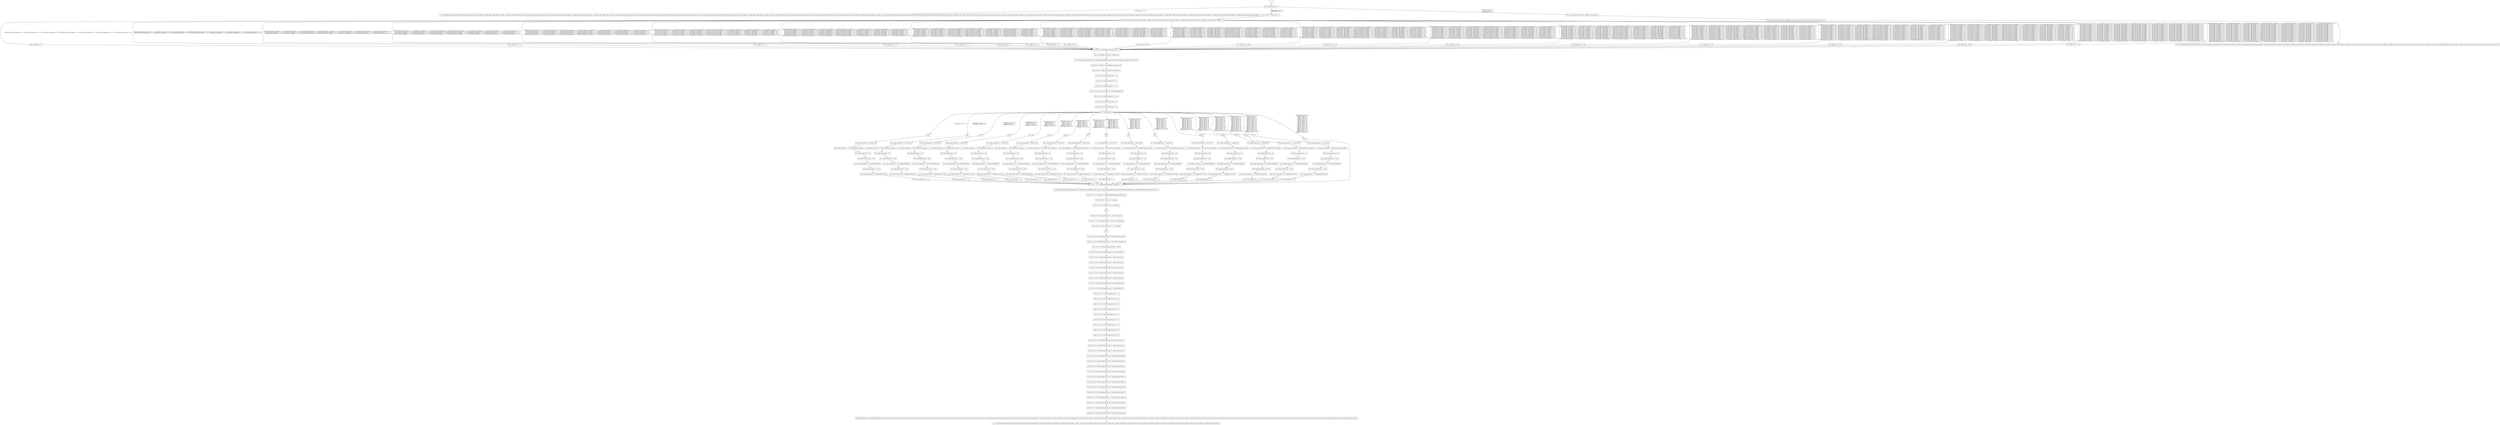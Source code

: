 digraph G {
  "1: " [shape=box, ];
  "76: Sys.invalidate.incoming_tango_traffic(incoming_tango_traffic_tango_eth_header_0,incoming_tango_traffic_tango_eth_header_1,incoming_tango_traffic_tango_eth_header_2,incoming_tango_traffic_tango_ip_header_0,incoming_tango_traffic_tango_ip_header_1,incoming_tango_traffic_tango_ip_header_2,incoming_tango_traffic_tango_ip_header_3,incoming_tango_traffic_tango_ip_header_4,incoming_tango_traffic_tango_ip_header_5,incoming_tango_traffic_tango_ip_header_6,incoming_tango_traffic_tango_ip_header_7,incoming_tango_traffic_tango_tcp_header_0,incoming_tango_traffic_tango_tcp_header_1,incoming_tango_traffic_tango_tcp_header_2,incoming_tango_traffic_tango_tcp_header_3,incoming_tango_traffic_tango_tcp_header_4,incoming_tango_traffic_tango_tcp_header_5,incoming_tango_traffic_tango_tcp_header_6,incoming_tango_traffic_tango_tcp_header_7,incoming_tango_traffic_tango_tcp_header_8,incoming_tango_traffic_tango_metrics_header_0,incoming_tango_traffic_tango_metrics_header_1,incoming_tango_traffic_tango_metrics_header_2,incoming_tango_traffic_encaped_ip_header_0,incoming_tango_traffic_encaped_ip_header_1,incoming_tango_traffic_encaped_ip_header_2,incoming_tango_traffic_encaped_ip_header_3,incoming_tango_traffic_encaped_ip_header_4,incoming_tango_traffic_encaped_ip_header_5,incoming_tango_traffic_encaped_ip_header_6,incoming_tango_traffic_encaped_ip_header_7,incoming_tango_traffic_encaped_dup_header_0,incoming_tango_traffic_encaped_dup_header_1,incoming_tango_traffic_encaped_dup_header_2,incoming_tango_traffic_encaped_dup_header_3);" [
  shape=box, ];
  "82: int<<8>> traffic_class = 0;" [shape=box, ];
  "101: traffic_class = 0;" [shape=box, ];
  "106: traffic_class = 1;" [shape=box, ];
  "111: traffic_class = 2;" [shape=box, ];
  "116: traffic_class = 3;" [shape=box, ];
  "121: traffic_class = 4;" [shape=box, ];
  "126: traffic_class = 5;" [shape=box, ];
  "131: traffic_class = 6;" [shape=box, ];
  "136: traffic_class = 7;" [shape=box, ];
  "141: traffic_class = 8;" [shape=box, ];
  "146: traffic_class = 9;" [shape=box, ];
  "151: traffic_class = 10;" [shape=box, ];
  "156: traffic_class = 11;" [shape=box, ];
  "161: traffic_class = 12;" [shape=box, ];
  "166: traffic_class = 13;" [shape=box, ];
  "171: traffic_class = 14;" [shape=box, ];
  "176: traffic_class = 15;" [shape=box, ];
  "181: traffic_class = 30;" [shape=box, ];
  "186: traffic_class = 31;" [shape=box, ];
  "187: match (forward_flow_ip_header_5,forward_flow_ip_header_4,forward_flow_udp_header_0,forward_flow_ip_header_7,forward_flow_ip_header_6,forward_flow_udp_header_1,forward_flow_ip_header_2) ...
" [
  shape=box, ];
  "193: int<<8>> RouteManager_get_path_id_ret = 32;" [shape=box, ];
  "196: route_manager_0_idx_4624 = traffic_class;" [shape=box, ];
  "217: RouteManager_get_path_id_ret = Array.update_complex(route_manager_0,route_manager_0_idx_4624,get_4615,0,0,0);" [
  shape=box, ];
  "223: int<<8>> path_id = RouteManager_get_path_id_ret;" [shape=box, ];
  "230: int<<32>> tango_tunnel_hdr_0 = 1610612736;" [shape=box, ];
  "236: int<<16>> tango_tunnel_hdr_1 = 0;" [shape=box, ];
  "243: int<<8>> tango_tunnel_hdr_2 = 6;" [shape=box, ];
  "250: int<<8>> tango_tunnel_hdr_3 = 220;" [shape=box, ];
  "257: int<<64>> tango_tunnel_hdr_4 = 2747196614509592830;" [shape=box, ];
  "264: int<<64>> tango_tunnel_hdr_5 = 3252;" [shape=box, ];
  "271: int<<64>> tango_tunnel_hdr_6 = 0;" [shape=box, ];
  "278: int<<64>> tango_tunnel_hdr_7 = 0;" [shape=box, ];
  "282: " [shape=box, ];
  "287: tango_tunnel_hdr_0 = 1610612736;" [shape=box, ];
  "296: tango_tunnel_hdr_1 = 58+forward_flow_ip_header_1;" [shape=box, ];
  "302: tango_tunnel_hdr_2 = 6;" [shape=box, ];
  "308: tango_tunnel_hdr_3 = 220;" [shape=box, ];
  "314: tango_tunnel_hdr_4 = 2747196614509592830;" [shape=box, ];
  "320: tango_tunnel_hdr_5 = 3252;" [shape=box, ];
  "326: tango_tunnel_hdr_6 = 2739390614537240576;" [shape=box, ];
  "332: tango_tunnel_hdr_7 = 1;" [shape=box, ];
  "335: " [shape=box, ];
  "340: tango_tunnel_hdr_0 = 1610612736;" [shape=box, ];
  "349: tango_tunnel_hdr_1 = 58+forward_flow_ip_header_1;" [shape=box, ];
  "355: tango_tunnel_hdr_2 = 6;" [shape=box, ];
  "361: tango_tunnel_hdr_3 = 220;" [shape=box, ];
  "367: tango_tunnel_hdr_4 = 2747196614509592830;" [shape=box, ];
  "373: tango_tunnel_hdr_5 = 3252;" [shape=box, ];
  "379: tango_tunnel_hdr_6 = 2739390614537306112;" [shape=box, ];
  "385: tango_tunnel_hdr_7 = 1;" [shape=box, ];
  "388: " [shape=box, ];
  "393: tango_tunnel_hdr_0 = 1610612736;" [shape=box, ];
  "402: tango_tunnel_hdr_1 = 58+forward_flow_ip_header_1;" [shape=box, ];
  "408: tango_tunnel_hdr_2 = 6;" [shape=box, ];
  "414: tango_tunnel_hdr_3 = 220;" [shape=box, ];
  "420: tango_tunnel_hdr_4 = 2747196614509592830;" [shape=box, ];
  "426: tango_tunnel_hdr_5 = 3252;" [shape=box, ];
  "432: tango_tunnel_hdr_6 = 2739390614537371648;" [shape=box, ];
  "438: tango_tunnel_hdr_7 = 1;" [shape=box, ];
  "441: " [shape=box, ];
  "446: tango_tunnel_hdr_0 = 1610612736;" [shape=box, ];
  "455: tango_tunnel_hdr_1 = 58+forward_flow_ip_header_1;" [shape=box, ];
  "461: tango_tunnel_hdr_2 = 6;" [shape=box, ];
  "467: tango_tunnel_hdr_3 = 220;" [shape=box, ];
  "473: tango_tunnel_hdr_4 = 2747196614509592830;" [shape=box, ];
  "479: tango_tunnel_hdr_5 = 3252;" [shape=box, ];
  "485: tango_tunnel_hdr_6 = 2739390614537437184;" [shape=box, ];
  "491: tango_tunnel_hdr_7 = 1;" [shape=box, ];
  "494: " [shape=box, ];
  "499: tango_tunnel_hdr_0 = 1610612736;" [shape=box, ];
  "508: tango_tunnel_hdr_1 = 58+forward_flow_ip_header_1;" [shape=box, ];
  "514: tango_tunnel_hdr_2 = 6;" [shape=box, ];
  "520: tango_tunnel_hdr_3 = 220;" [shape=box, ];
  "526: tango_tunnel_hdr_4 = 2747196614509592830;" [shape=box, ];
  "532: tango_tunnel_hdr_5 = 3252;" [shape=box, ];
  "538: tango_tunnel_hdr_6 = 2739390614537502720;" [shape=box, ];
  "544: tango_tunnel_hdr_7 = 1;" [shape=box, ];
  "547: " [shape=box, ];
  "552: tango_tunnel_hdr_0 = 1610612736;" [shape=box, ];
  "561: tango_tunnel_hdr_1 = 58+forward_flow_ip_header_1;" [shape=box, ];
  "567: tango_tunnel_hdr_2 = 6;" [shape=box, ];
  "573: tango_tunnel_hdr_3 = 220;" [shape=box, ];
  "579: tango_tunnel_hdr_4 = 2747196614509592830;" [shape=box, ];
  "585: tango_tunnel_hdr_5 = 3252;" [shape=box, ];
  "591: tango_tunnel_hdr_6 = 2739390614537568256;" [shape=box, ];
  "597: tango_tunnel_hdr_7 = 1;" [shape=box, ];
  "600: " [shape=box, ];
  "605: tango_tunnel_hdr_0 = 1610612736;" [shape=box, ];
  "614: tango_tunnel_hdr_1 = 58+forward_flow_ip_header_1;" [shape=box, ];
  "620: tango_tunnel_hdr_2 = 6;" [shape=box, ];
  "626: tango_tunnel_hdr_3 = 220;" [shape=box, ];
  "632: tango_tunnel_hdr_4 = 2747196614509592830;" [shape=box, ];
  "638: tango_tunnel_hdr_5 = 3252;" [shape=box, ];
  "644: tango_tunnel_hdr_6 = 2739390614537633792;" [shape=box, ];
  "650: tango_tunnel_hdr_7 = 1;" [shape=box, ];
  "653: " [shape=box, ];
  "658: tango_tunnel_hdr_0 = 1610612736;" [shape=box, ];
  "667: tango_tunnel_hdr_1 = 58+forward_flow_ip_header_1;" [shape=box, ];
  "673: tango_tunnel_hdr_2 = 6;" [shape=box, ];
  "679: tango_tunnel_hdr_3 = 220;" [shape=box, ];
  "685: tango_tunnel_hdr_4 = 2747196614509592830;" [shape=box, ];
  "691: tango_tunnel_hdr_5 = 3252;" [shape=box, ];
  "697: tango_tunnel_hdr_6 = 2739390614537633792;" [shape=box, ];
  "703: tango_tunnel_hdr_7 = 1;" [shape=box, ];
  "706: " [shape=box, ];
  "711: tango_tunnel_hdr_0 = 1610612736;" [shape=box, ];
  "720: tango_tunnel_hdr_1 = 58+forward_flow_ip_header_1;" [shape=box, ];
  "726: tango_tunnel_hdr_2 = 6;" [shape=box, ];
  "732: tango_tunnel_hdr_3 = 220;" [shape=box, ];
  "738: tango_tunnel_hdr_4 = 2747196614509592830;" [shape=box, ];
  "744: tango_tunnel_hdr_5 = 3252;" [shape=box, ];
  "750: tango_tunnel_hdr_6 = 2739390614537240576;" [shape=box, ];
  "756: tango_tunnel_hdr_7 = 2;" [shape=box, ];
  "759: " [shape=box, ];
  "764: tango_tunnel_hdr_0 = 1610612736;" [shape=box, ];
  "773: tango_tunnel_hdr_1 = 58+forward_flow_ip_header_1;" [shape=box, ];
  "779: tango_tunnel_hdr_2 = 6;" [shape=box, ];
  "785: tango_tunnel_hdr_3 = 220;" [shape=box, ];
  "791: tango_tunnel_hdr_4 = 2747196614509592830;" [shape=box, ];
  "797: tango_tunnel_hdr_5 = 3252;" [shape=box, ];
  "803: tango_tunnel_hdr_6 = 2739390614537306112;" [shape=box, ];
  "809: tango_tunnel_hdr_7 = 2;" [shape=box, ];
  "812: " [shape=box, ];
  "817: tango_tunnel_hdr_0 = 1610612736;" [shape=box, ];
  "826: tango_tunnel_hdr_1 = 58+forward_flow_ip_header_1;" [shape=box, ];
  "832: tango_tunnel_hdr_2 = 6;" [shape=box, ];
  "838: tango_tunnel_hdr_3 = 220;" [shape=box, ];
  "844: tango_tunnel_hdr_4 = 2747196614509592830;" [shape=box, ];
  "850: tango_tunnel_hdr_5 = 3252;" [shape=box, ];
  "856: tango_tunnel_hdr_6 = 2739390614537371648;" [shape=box, ];
  "862: tango_tunnel_hdr_7 = 2;" [shape=box, ];
  "865: " [shape=box, ];
  "870: tango_tunnel_hdr_0 = 1610612736;" [shape=box, ];
  "879: tango_tunnel_hdr_1 = 58+forward_flow_ip_header_1;" [shape=box, ];
  "885: tango_tunnel_hdr_2 = 6;" [shape=box, ];
  "891: tango_tunnel_hdr_3 = 220;" [shape=box, ];
  "897: tango_tunnel_hdr_4 = 2747196614509592830;" [shape=box, ];
  "903: tango_tunnel_hdr_5 = 3252;" [shape=box, ];
  "909: tango_tunnel_hdr_6 = 2739390614537437184;" [shape=box, ];
  "915: tango_tunnel_hdr_7 = 2;" [shape=box, ];
  "918: " [shape=box, ];
  "923: tango_tunnel_hdr_0 = 1610612736;" [shape=box, ];
  "932: tango_tunnel_hdr_1 = 58+forward_flow_ip_header_1;" [shape=box, ];
  "938: tango_tunnel_hdr_2 = 6;" [shape=box, ];
  "944: tango_tunnel_hdr_3 = 220;" [shape=box, ];
  "950: tango_tunnel_hdr_4 = 2747196614509592830;" [shape=box, ];
  "956: tango_tunnel_hdr_5 = 3252;" [shape=box, ];
  "962: tango_tunnel_hdr_6 = 2739390614537502720;" [shape=box, ];
  "968: tango_tunnel_hdr_7 = 2;" [shape=box, ];
  "971: " [shape=box, ];
  "976: tango_tunnel_hdr_0 = 1610612736;" [shape=box, ];
  "985: tango_tunnel_hdr_1 = 58+forward_flow_ip_header_1;" [shape=box, ];
  "991: tango_tunnel_hdr_2 = 6;" [shape=box, ];
  "997: tango_tunnel_hdr_3 = 220;" [shape=box, ];
  "1003: tango_tunnel_hdr_4 = 2747196614509592830;" [shape=box, ];
  "1009: tango_tunnel_hdr_5 = 3252;" [shape=box, ];
  "1015: tango_tunnel_hdr_6 = 2739390614537568256;" [shape=box, ];
  "1021: tango_tunnel_hdr_7 = 2;" [shape=box, ];
  "1024: " [shape=box, ];
  "1029: tango_tunnel_hdr_0 = 1610612736;" [shape=box, ];
  "1038: tango_tunnel_hdr_1 = 58+forward_flow_ip_header_1;" [shape=box, ];
  "1044: tango_tunnel_hdr_2 = 6;" [shape=box, ];
  "1050: tango_tunnel_hdr_3 = 220;" [shape=box, ];
  "1056: tango_tunnel_hdr_4 = 2747196614509592830;" [shape=box, ];
  "1062: tango_tunnel_hdr_5 = 3252;" [shape=box, ];
  "1068: tango_tunnel_hdr_6 = 2739390614537633792;" [shape=box, ];
  "1074: tango_tunnel_hdr_7 = 2;" [shape=box, ];
  "1077: " [shape=box, ];
  "1082: tango_tunnel_hdr_0 = 1610612736;" [shape=box, ];
  "1091: tango_tunnel_hdr_1 = 58+forward_flow_ip_header_1;" [shape=box, ];
  "1097: tango_tunnel_hdr_2 = 6;" [shape=box, ];
  "1103: tango_tunnel_hdr_3 = 220;" [shape=box, ];
  "1109: tango_tunnel_hdr_4 = 2747196614509592830;" [shape=box, ];
  "1115: tango_tunnel_hdr_5 = 3252;" [shape=box, ];
  "1121: tango_tunnel_hdr_6 = 2739390614537633792;" [shape=box, ];
  "1127: tango_tunnel_hdr_7 = 2;" [shape=box, ];
  "1130: " [shape=box, ];
  "1131: match (path_id) ...
" [shape=box, ];
  "1137: int<<16>> SequenceNumberManager_increment_ret = 32;" [shape=box, ];
  "1158: SequenceNumberManager_increment_ret = Array.update_complex(sequence_counters_0,path_id,combined_memop_SequenceNumberManager_get_curr_SequenceNumberManager_next_4619,0,1,0);" [
  shape=box, ];
  "1163: int<<16>> seq_number = SequenceNumberManager_increment_ret;" [
  shape=box, ];
  "1168: int<<32>> time_now = Sys.time();" [shape=box, ];
  "1174: int<<12>> timestamp = [31 : 20]time_now;" [shape=box, ];
  "1176: " [shape=box, ];
  "1182: int<<8>> tango_metrics_hdr_0 = (int<<8>>)path_id;" [shape=box, ];
  "1188: int<<16>> tango_metrics_hdr_1 = (int<<16>>)timestamp;" [shape=box, ];
  "1193: int<<16>> tango_metrics_hdr_2 = seq_number;" [shape=box, ];
  "1196: " [shape=box, ];
  "1200: int<<48>> forward_tango_pkt_arg_0 = forward_flow_eth_header_0;" [
  shape=box, ];
  "1204: int<<48>> forward_tango_pkt_arg_1 = forward_flow_eth_header_1;" [
  shape=box, ];
  "1210: int<<16>> forward_tango_pkt_arg_2 = 34525;" [shape=box, ];
  "1214: int<<32>> forward_tango_pkt_arg_3 = tango_tunnel_hdr_0;" [shape=box, ];
  "1218: int<<16>> forward_tango_pkt_arg_4 = tango_tunnel_hdr_1;" [shape=box, ];
  "1222: int<<8>> forward_tango_pkt_arg_5 = tango_tunnel_hdr_2;" [shape=box, ];
  "1226: int<<8>> forward_tango_pkt_arg_6 = tango_tunnel_hdr_3;" [shape=box, ];
  "1230: int<<64>> forward_tango_pkt_arg_7 = tango_tunnel_hdr_4;" [shape=box, ];
  "1234: int<<64>> forward_tango_pkt_arg_8 = tango_tunnel_hdr_5;" [shape=box, ];
  "1238: int<<64>> forward_tango_pkt_arg_9 = tango_tunnel_hdr_6;" [shape=box, ];
  "1242: int<<64>> forward_tango_pkt_arg_10 = tango_tunnel_hdr_7;" [shape=box,
                                                                    ];
  "1248: int<<16>> forward_tango_pkt_arg_11 = 0;" [shape=box, ];
  "1254: int<<16>> forward_tango_pkt_arg_12 = 0;" [shape=box, ];
  "1260: int<<32>> forward_tango_pkt_arg_13 = 0;" [shape=box, ];
  "1266: int<<32>> forward_tango_pkt_arg_14 = 0;" [shape=box, ];
  "1272: int<<8>> forward_tango_pkt_arg_15 = 5;" [shape=box, ];
  "1278: int<<8>> forward_tango_pkt_arg_16 = 16;" [shape=box, ];
  "1284: int<<16>> forward_tango_pkt_arg_17 = 0;" [shape=box, ];
  "1290: int<<16>> forward_tango_pkt_arg_18 = 0;" [shape=box, ];
  "1296: int<<16>> forward_tango_pkt_arg_19 = 0;" [shape=box, ];
  "1300: int<<8>> forward_tango_pkt_arg_20 = tango_metrics_hdr_0;" [shape=box,
                                                                    ];
  "1304: int<<16>> forward_tango_pkt_arg_21 = tango_metrics_hdr_1;" [
  shape=box, ];
  "1308: int<<16>> forward_tango_pkt_arg_22 = tango_metrics_hdr_2;" [
  shape=box, ];
  "1312: int<<32>> forward_tango_pkt_arg_23 = forward_flow_ip_header_0;" [
  shape=box, ];
  "1316: int<<16>> forward_tango_pkt_arg_24 = forward_flow_ip_header_1;" [
  shape=box, ];
  "1320: int<<8>> forward_tango_pkt_arg_25 = forward_flow_ip_header_2;" [
  shape=box, ];
  "1324: int<<8>> forward_tango_pkt_arg_26 = forward_flow_ip_header_3;" [
  shape=box, ];
  "1328: int<<64>> forward_tango_pkt_arg_27 = forward_flow_ip_header_4;" [
  shape=box, ];
  "1332: int<<64>> forward_tango_pkt_arg_28 = forward_flow_ip_header_5;" [
  shape=box, ];
  "1336: int<<64>> forward_tango_pkt_arg_29 = forward_flow_ip_header_6;" [
  shape=box, ];
  "1340: int<<64>> forward_tango_pkt_arg_30 = forward_flow_ip_header_7;" [
  shape=box, ];
  "1344: int<<16>> forward_tango_pkt_arg_31 = forward_flow_udp_header_0;" [
  shape=box, ];
  "1348: int<<16>> forward_tango_pkt_arg_32 = forward_flow_udp_header_1;" [
  shape=box, ];
  "1352: int<<16>> forward_tango_pkt_arg_33 = forward_flow_udp_header_2;" [
  shape=box, ];
  "1356: int<<16>> forward_tango_pkt_arg_34 = forward_flow_udp_header_3;" [
  shape=box, ];
  "1468: generate_port (12, incoming_tango_traffic(forward_tango_pkt_arg_0,forward_tango_pkt_arg_1,forward_tango_pkt_arg_2,forward_tango_pkt_arg_3,forward_tango_pkt_arg_4,forward_tango_pkt_arg_5,forward_tango_pkt_arg_6,forward_tango_pkt_arg_7,forward_tango_pkt_arg_8,forward_tango_pkt_arg_9,forward_tango_pkt_arg_10,forward_tango_pkt_arg_11,forward_tango_pkt_arg_12,forward_tango_pkt_arg_13,forward_tango_pkt_arg_14,forward_tango_pkt_arg_15,forward_tango_pkt_arg_16,forward_tango_pkt_arg_17,forward_tango_pkt_arg_18,forward_tango_pkt_arg_19,forward_tango_pkt_arg_20,forward_tango_pkt_arg_21,forward_tango_pkt_arg_22,forward_tango_pkt_arg_23,forward_tango_pkt_arg_24,forward_tango_pkt_arg_25,forward_tango_pkt_arg_26,forward_tango_pkt_arg_27,forward_tango_pkt_arg_28,forward_tango_pkt_arg_29,forward_tango_pkt_arg_30,forward_tango_pkt_arg_31,forward_tango_pkt_arg_32,forward_tango_pkt_arg_33,forward_tango_pkt_arg_34));" [
  shape=box, ];
  "1510: Sys.invalidate.forward_flow(forward_flow_eth_header_0,forward_flow_eth_header_1,forward_flow_eth_header_2,forward_flow_ip_header_0,forward_flow_ip_header_1,forward_flow_ip_header_2,forward_flow_ip_header_3,forward_flow_ip_header_4,forward_flow_ip_header_5,forward_flow_ip_header_6,forward_flow_ip_header_7,forward_flow_udp_header_0,forward_flow_udp_header_1,forward_flow_udp_header_2,forward_flow_udp_header_3);" [
  shape=box, ];
  "1514: route_manager_0_idx_4624 = update_route_update_0;" [shape=box, ];
  "1533: Array.update_complex(route_manager_0,route_manager_0_idx_4624,set_4623,update_route_update_1,0,0);" [
  shape=box, ];
  "1581: Sys.invalidate.update_route(update_route_eth_header_0,update_route_eth_header_1,update_route_eth_header_2,update_route_ip_header_0,update_route_ip_header_1,update_route_ip_header_2,update_route_ip_header_3,update_route_ip_header_4,update_route_ip_header_5,update_route_ip_header_6,update_route_ip_header_7,update_route_tcp_header_0,update_route_tcp_header_1,update_route_tcp_header_2,update_route_tcp_header_3,update_route_tcp_header_4,update_route_tcp_header_5,update_route_tcp_header_6,update_route_tcp_header_7,update_route_tcp_header_8,update_route_update_0,update_route_update_1);" [
  shape=box, ];
  "1583: match (event_id) ...
" [shape=box, ];
  
  
  "1: " -> "1583: match (event_id) ...
" [label="", ];
  "82: int<<8>> traffic_class = 0;" -> "187: match (forward_flow_ip_header_5,forward_flow_ip_header_4,forward_flow_udp_header_0,forward_flow_ip_header_7,forward_flow_ip_header_6,forward_flow_udp_header_1,forward_flow_ip_header_2) ...
" [
  label="", ];
  "101: traffic_class = 0;" -> "193: int<<8>> RouteManager_get_path_id_ret = 32;" [
  label="", ];
  "106: traffic_class = 1;" -> "193: int<<8>> RouteManager_get_path_id_ret = 32;" [
  label="", ];
  "111: traffic_class = 2;" -> "193: int<<8>> RouteManager_get_path_id_ret = 32;" [
  label="", ];
  "116: traffic_class = 3;" -> "193: int<<8>> RouteManager_get_path_id_ret = 32;" [
  label="", ];
  "121: traffic_class = 4;" -> "193: int<<8>> RouteManager_get_path_id_ret = 32;" [
  label="", ];
  "126: traffic_class = 5;" -> "193: int<<8>> RouteManager_get_path_id_ret = 32;" [
  label="", ];
  "131: traffic_class = 6;" -> "193: int<<8>> RouteManager_get_path_id_ret = 32;" [
  label="", ];
  "136: traffic_class = 7;" -> "193: int<<8>> RouteManager_get_path_id_ret = 32;" [
  label="", ];
  "141: traffic_class = 8;" -> "193: int<<8>> RouteManager_get_path_id_ret = 32;" [
  label="", ];
  "146: traffic_class = 9;" -> "193: int<<8>> RouteManager_get_path_id_ret = 32;" [
  label="", ];
  "151: traffic_class = 10;" -> "193: int<<8>> RouteManager_get_path_id_ret = 32;" [
  label="", ];
  "156: traffic_class = 11;" -> "193: int<<8>> RouteManager_get_path_id_ret = 32;" [
  label="", ];
  "161: traffic_class = 12;" -> "193: int<<8>> RouteManager_get_path_id_ret = 32;" [
  label="", ];
  "166: traffic_class = 13;" -> "193: int<<8>> RouteManager_get_path_id_ret = 32;" [
  label="", ];
  "171: traffic_class = 14;" -> "193: int<<8>> RouteManager_get_path_id_ret = 32;" [
  label="", ];
  "176: traffic_class = 15;" -> "193: int<<8>> RouteManager_get_path_id_ret = 32;" [
  label="", ];
  "181: traffic_class = 30;" -> "193: int<<8>> RouteManager_get_path_id_ret = 32;" [
  label="", ];
  "186: traffic_class = 31;" -> "193: int<<8>> RouteManager_get_path_id_ret = 32;" [
  label="", ];
  "187: match (forward_flow_ip_header_5,forward_flow_ip_header_4,forward_flow_udp_header_0,forward_flow_ip_header_7,forward_flow_ip_header_6,forward_flow_udp_header_1,forward_flow_ip_header_2) ...
" -> "101: traffic_class = 0;" [
  label="HIT{forward_flow_ip_header_5~0==_,forward_flow_ip_header_4~0==_,forward_flow_udp_header_0~0==50000,forward_flow_ip_header_7~0==_,forward_flow_ip_header_6~0==_,forward_flow_udp_header_1~0==_,forward_flow_ip_header_2~0==_;}",
  ];
  "187: match (forward_flow_ip_header_5,forward_flow_ip_header_4,forward_flow_udp_header_0,forward_flow_ip_header_7,forward_flow_ip_header_6,forward_flow_udp_header_1,forward_flow_ip_header_2) ...
" -> "106: traffic_class = 1;" [
  label="MISS{forward_flow_ip_header_5~0==_,forward_flow_ip_header_4~0==_,forward_flow_udp_header_0~0==50000,forward_flow_ip_header_7~0==_,forward_flow_ip_header_6~0==_,forward_flow_udp_header_1~0==_,forward_flow_ip_header_2~0==_;}
HIT{forward_flow_ip_header_5~0==_,forward_flow_ip_header_4~0==_,forward_flow_udp_header_0~0==50001,forward_flow_ip_header_7~0==_,forward_flow_ip_header_6~0==_,forward_flow_udp_header_1~0==_,forward_flow_ip_header_2~0==_;}",
  ];
  "187: match (forward_flow_ip_header_5,forward_flow_ip_header_4,forward_flow_udp_header_0,forward_flow_ip_header_7,forward_flow_ip_header_6,forward_flow_udp_header_1,forward_flow_ip_header_2) ...
" -> "111: traffic_class = 2;" [
  label="MISS{forward_flow_ip_header_5~0==_,forward_flow_ip_header_4~0==_,forward_flow_udp_header_0~0==50000,forward_flow_ip_header_7~0==_,forward_flow_ip_header_6~0==_,forward_flow_udp_header_1~0==_,forward_flow_ip_header_2~0==_;
forward_flow_ip_header_5~0==_,forward_flow_ip_header_4~0==_,forward_flow_udp_header_0~0==50001,forward_flow_ip_header_7~0==_,forward_flow_ip_header_6~0==_,forward_flow_udp_header_1~0==_,forward_flow_ip_header_2~0==_;}
HIT{forward_flow_ip_header_5~0==_,forward_flow_ip_header_4~0==_,forward_flow_udp_header_0~0==50002,forward_flow_ip_header_7~0==_,forward_flow_ip_header_6~0==_,forward_flow_udp_header_1~0==_,forward_flow_ip_header_2~0==_;}",
  ];
  "187: match (forward_flow_ip_header_5,forward_flow_ip_header_4,forward_flow_udp_header_0,forward_flow_ip_header_7,forward_flow_ip_header_6,forward_flow_udp_header_1,forward_flow_ip_header_2) ...
" -> "116: traffic_class = 3;" [
  label="MISS{forward_flow_ip_header_5~0==_,forward_flow_ip_header_4~0==_,forward_flow_udp_header_0~0==50000,forward_flow_ip_header_7~0==_,forward_flow_ip_header_6~0==_,forward_flow_udp_header_1~0==_,forward_flow_ip_header_2~0==_;
forward_flow_ip_header_5~0==_,forward_flow_ip_header_4~0==_,forward_flow_udp_header_0~0==50001,forward_flow_ip_header_7~0==_,forward_flow_ip_header_6~0==_,forward_flow_udp_header_1~0==_,forward_flow_ip_header_2~0==_;
forward_flow_ip_header_5~0==_,forward_flow_ip_header_4~0==_,forward_flow_udp_header_0~0==50002,forward_flow_ip_header_7~0==_,forward_flow_ip_header_6~0==_,forward_flow_udp_header_1~0==_,forward_flow_ip_header_2~0==_;}
HIT{forward_flow_ip_header_5~0==_,forward_flow_ip_header_4~0==_,forward_flow_udp_header_0~0==50003,forward_flow_ip_header_7~0==_,forward_flow_ip_header_6~0==_,forward_flow_udp_header_1~0==_,forward_flow_ip_header_2~0==_;}",
  ];
  "187: match (forward_flow_ip_header_5,forward_flow_ip_header_4,forward_flow_udp_header_0,forward_flow_ip_header_7,forward_flow_ip_header_6,forward_flow_udp_header_1,forward_flow_ip_header_2) ...
" -> "121: traffic_class = 4;" [
  label="MISS{forward_flow_ip_header_5~0==_,forward_flow_ip_header_4~0==_,forward_flow_udp_header_0~0==50000,forward_flow_ip_header_7~0==_,forward_flow_ip_header_6~0==_,forward_flow_udp_header_1~0==_,forward_flow_ip_header_2~0==_;
forward_flow_ip_header_5~0==_,forward_flow_ip_header_4~0==_,forward_flow_udp_header_0~0==50001,forward_flow_ip_header_7~0==_,forward_flow_ip_header_6~0==_,forward_flow_udp_header_1~0==_,forward_flow_ip_header_2~0==_;
forward_flow_ip_header_5~0==_,forward_flow_ip_header_4~0==_,forward_flow_udp_header_0~0==50002,forward_flow_ip_header_7~0==_,forward_flow_ip_header_6~0==_,forward_flow_udp_header_1~0==_,forward_flow_ip_header_2~0==_;
forward_flow_ip_header_5~0==_,forward_flow_ip_header_4~0==_,forward_flow_udp_header_0~0==50003,forward_flow_ip_header_7~0==_,forward_flow_ip_header_6~0==_,forward_flow_udp_header_1~0==_,forward_flow_ip_header_2~0==_;}
HIT{forward_flow_ip_header_5~0==_,forward_flow_ip_header_4~0==_,forward_flow_udp_header_0~0==50004,forward_flow_ip_header_7~0==_,forward_flow_ip_header_6~0==_,forward_flow_udp_header_1~0==_,forward_flow_ip_header_2~0==_;}",
  ];
  "187: match (forward_flow_ip_header_5,forward_flow_ip_header_4,forward_flow_udp_header_0,forward_flow_ip_header_7,forward_flow_ip_header_6,forward_flow_udp_header_1,forward_flow_ip_header_2) ...
" -> "126: traffic_class = 5;" [
  label="MISS{forward_flow_ip_header_5~0==_,forward_flow_ip_header_4~0==_,forward_flow_udp_header_0~0==50000,forward_flow_ip_header_7~0==_,forward_flow_ip_header_6~0==_,forward_flow_udp_header_1~0==_,forward_flow_ip_header_2~0==_;
forward_flow_ip_header_5~0==_,forward_flow_ip_header_4~0==_,forward_flow_udp_header_0~0==50001,forward_flow_ip_header_7~0==_,forward_flow_ip_header_6~0==_,forward_flow_udp_header_1~0==_,forward_flow_ip_header_2~0==_;
forward_flow_ip_header_5~0==_,forward_flow_ip_header_4~0==_,forward_flow_udp_header_0~0==50002,forward_flow_ip_header_7~0==_,forward_flow_ip_header_6~0==_,forward_flow_udp_header_1~0==_,forward_flow_ip_header_2~0==_;
forward_flow_ip_header_5~0==_,forward_flow_ip_header_4~0==_,forward_flow_udp_header_0~0==50003,forward_flow_ip_header_7~0==_,forward_flow_ip_header_6~0==_,forward_flow_udp_header_1~0==_,forward_flow_ip_header_2~0==_;
forward_flow_ip_header_5~0==_,forward_flow_ip_header_4~0==_,forward_flow_udp_header_0~0==50004,forward_flow_ip_header_7~0==_,forward_flow_ip_header_6~0==_,forward_flow_udp_header_1~0==_,forward_flow_ip_header_2~0==_;}
HIT{forward_flow_ip_header_5~0==_,forward_flow_ip_header_4~0==_,forward_flow_udp_header_0~0==50005,forward_flow_ip_header_7~0==_,forward_flow_ip_header_6~0==_,forward_flow_udp_header_1~0==_,forward_flow_ip_header_2~0==_;}",
  ];
  "187: match (forward_flow_ip_header_5,forward_flow_ip_header_4,forward_flow_udp_header_0,forward_flow_ip_header_7,forward_flow_ip_header_6,forward_flow_udp_header_1,forward_flow_ip_header_2) ...
" -> "131: traffic_class = 6;" [
  label="MISS{forward_flow_ip_header_5~0==_,forward_flow_ip_header_4~0==_,forward_flow_udp_header_0~0==50000,forward_flow_ip_header_7~0==_,forward_flow_ip_header_6~0==_,forward_flow_udp_header_1~0==_,forward_flow_ip_header_2~0==_;
forward_flow_ip_header_5~0==_,forward_flow_ip_header_4~0==_,forward_flow_udp_header_0~0==50001,forward_flow_ip_header_7~0==_,forward_flow_ip_header_6~0==_,forward_flow_udp_header_1~0==_,forward_flow_ip_header_2~0==_;
forward_flow_ip_header_5~0==_,forward_flow_ip_header_4~0==_,forward_flow_udp_header_0~0==50002,forward_flow_ip_header_7~0==_,forward_flow_ip_header_6~0==_,forward_flow_udp_header_1~0==_,forward_flow_ip_header_2~0==_;
forward_flow_ip_header_5~0==_,forward_flow_ip_header_4~0==_,forward_flow_udp_header_0~0==50003,forward_flow_ip_header_7~0==_,forward_flow_ip_header_6~0==_,forward_flow_udp_header_1~0==_,forward_flow_ip_header_2~0==_;
forward_flow_ip_header_5~0==_,forward_flow_ip_header_4~0==_,forward_flow_udp_header_0~0==50004,forward_flow_ip_header_7~0==_,forward_flow_ip_header_6~0==_,forward_flow_udp_header_1~0==_,forward_flow_ip_header_2~0==_;
forward_flow_ip_header_5~0==_,forward_flow_ip_header_4~0==_,forward_flow_udp_header_0~0==50005,forward_flow_ip_header_7~0==_,forward_flow_ip_header_6~0==_,forward_flow_udp_header_1~0==_,forward_flow_ip_header_2~0==_;}
HIT{forward_flow_ip_header_5~0==_,forward_flow_ip_header_4~0==_,forward_flow_udp_header_0~0==50006,forward_flow_ip_header_7~0==_,forward_flow_ip_header_6~0==_,forward_flow_udp_header_1~0==_,forward_flow_ip_header_2~0==_;}",
  ];
  "187: match (forward_flow_ip_header_5,forward_flow_ip_header_4,forward_flow_udp_header_0,forward_flow_ip_header_7,forward_flow_ip_header_6,forward_flow_udp_header_1,forward_flow_ip_header_2) ...
" -> "136: traffic_class = 7;" [
  label="MISS{forward_flow_ip_header_5~0==_,forward_flow_ip_header_4~0==_,forward_flow_udp_header_0~0==50000,forward_flow_ip_header_7~0==_,forward_flow_ip_header_6~0==_,forward_flow_udp_header_1~0==_,forward_flow_ip_header_2~0==_;
forward_flow_ip_header_5~0==_,forward_flow_ip_header_4~0==_,forward_flow_udp_header_0~0==50001,forward_flow_ip_header_7~0==_,forward_flow_ip_header_6~0==_,forward_flow_udp_header_1~0==_,forward_flow_ip_header_2~0==_;
forward_flow_ip_header_5~0==_,forward_flow_ip_header_4~0==_,forward_flow_udp_header_0~0==50002,forward_flow_ip_header_7~0==_,forward_flow_ip_header_6~0==_,forward_flow_udp_header_1~0==_,forward_flow_ip_header_2~0==_;
forward_flow_ip_header_5~0==_,forward_flow_ip_header_4~0==_,forward_flow_udp_header_0~0==50003,forward_flow_ip_header_7~0==_,forward_flow_ip_header_6~0==_,forward_flow_udp_header_1~0==_,forward_flow_ip_header_2~0==_;
forward_flow_ip_header_5~0==_,forward_flow_ip_header_4~0==_,forward_flow_udp_header_0~0==50004,forward_flow_ip_header_7~0==_,forward_flow_ip_header_6~0==_,forward_flow_udp_header_1~0==_,forward_flow_ip_header_2~0==_;
forward_flow_ip_header_5~0==_,forward_flow_ip_header_4~0==_,forward_flow_udp_header_0~0==50005,forward_flow_ip_header_7~0==_,forward_flow_ip_header_6~0==_,forward_flow_udp_header_1~0==_,forward_flow_ip_header_2~0==_;
forward_flow_ip_header_5~0==_,forward_flow_ip_header_4~0==_,forward_flow_udp_header_0~0==50006,forward_flow_ip_header_7~0==_,forward_flow_ip_header_6~0==_,forward_flow_udp_header_1~0==_,forward_flow_ip_header_2~0==_;}
HIT{forward_flow_ip_header_5~0==_,forward_flow_ip_header_4~0==_,forward_flow_udp_header_0~0==50007,forward_flow_ip_header_7~0==_,forward_flow_ip_header_6~0==_,forward_flow_udp_header_1~0==_,forward_flow_ip_header_2~0==_;}",
  ];
  "187: match (forward_flow_ip_header_5,forward_flow_ip_header_4,forward_flow_udp_header_0,forward_flow_ip_header_7,forward_flow_ip_header_6,forward_flow_udp_header_1,forward_flow_ip_header_2) ...
" -> "141: traffic_class = 8;" [
  label="MISS{forward_flow_ip_header_5~0==_,forward_flow_ip_header_4~0==_,forward_flow_udp_header_0~0==50000,forward_flow_ip_header_7~0==_,forward_flow_ip_header_6~0==_,forward_flow_udp_header_1~0==_,forward_flow_ip_header_2~0==_;
forward_flow_ip_header_5~0==_,forward_flow_ip_header_4~0==_,forward_flow_udp_header_0~0==50001,forward_flow_ip_header_7~0==_,forward_flow_ip_header_6~0==_,forward_flow_udp_header_1~0==_,forward_flow_ip_header_2~0==_;
forward_flow_ip_header_5~0==_,forward_flow_ip_header_4~0==_,forward_flow_udp_header_0~0==50002,forward_flow_ip_header_7~0==_,forward_flow_ip_header_6~0==_,forward_flow_udp_header_1~0==_,forward_flow_ip_header_2~0==_;
forward_flow_ip_header_5~0==_,forward_flow_ip_header_4~0==_,forward_flow_udp_header_0~0==50003,forward_flow_ip_header_7~0==_,forward_flow_ip_header_6~0==_,forward_flow_udp_header_1~0==_,forward_flow_ip_header_2~0==_;
forward_flow_ip_header_5~0==_,forward_flow_ip_header_4~0==_,forward_flow_udp_header_0~0==50004,forward_flow_ip_header_7~0==_,forward_flow_ip_header_6~0==_,forward_flow_udp_header_1~0==_,forward_flow_ip_header_2~0==_;
forward_flow_ip_header_5~0==_,forward_flow_ip_header_4~0==_,forward_flow_udp_header_0~0==50005,forward_flow_ip_header_7~0==_,forward_flow_ip_header_6~0==_,forward_flow_udp_header_1~0==_,forward_flow_ip_header_2~0==_;
forward_flow_ip_header_5~0==_,forward_flow_ip_header_4~0==_,forward_flow_udp_header_0~0==50006,forward_flow_ip_header_7~0==_,forward_flow_ip_header_6~0==_,forward_flow_udp_header_1~0==_,forward_flow_ip_header_2~0==_;
forward_flow_ip_header_5~0==_,forward_flow_ip_header_4~0==_,forward_flow_udp_header_0~0==50007,forward_flow_ip_header_7~0==_,forward_flow_ip_header_6~0==_,forward_flow_udp_header_1~0==_,forward_flow_ip_header_2~0==_;}
HIT{forward_flow_ip_header_5~0==_,forward_flow_ip_header_4~0==_,forward_flow_udp_header_0~0==60000,forward_flow_ip_header_7~0==_,forward_flow_ip_header_6~0==_,forward_flow_udp_header_1~0==_,forward_flow_ip_header_2~0==_;}",
  ];
  "187: match (forward_flow_ip_header_5,forward_flow_ip_header_4,forward_flow_udp_header_0,forward_flow_ip_header_7,forward_flow_ip_header_6,forward_flow_udp_header_1,forward_flow_ip_header_2) ...
" -> "146: traffic_class = 9;" [
  label="MISS{forward_flow_ip_header_5~0==_,forward_flow_ip_header_4~0==_,forward_flow_udp_header_0~0==50000,forward_flow_ip_header_7~0==_,forward_flow_ip_header_6~0==_,forward_flow_udp_header_1~0==_,forward_flow_ip_header_2~0==_;
forward_flow_ip_header_5~0==_,forward_flow_ip_header_4~0==_,forward_flow_udp_header_0~0==50001,forward_flow_ip_header_7~0==_,forward_flow_ip_header_6~0==_,forward_flow_udp_header_1~0==_,forward_flow_ip_header_2~0==_;
forward_flow_ip_header_5~0==_,forward_flow_ip_header_4~0==_,forward_flow_udp_header_0~0==50002,forward_flow_ip_header_7~0==_,forward_flow_ip_header_6~0==_,forward_flow_udp_header_1~0==_,forward_flow_ip_header_2~0==_;
forward_flow_ip_header_5~0==_,forward_flow_ip_header_4~0==_,forward_flow_udp_header_0~0==50003,forward_flow_ip_header_7~0==_,forward_flow_ip_header_6~0==_,forward_flow_udp_header_1~0==_,forward_flow_ip_header_2~0==_;
forward_flow_ip_header_5~0==_,forward_flow_ip_header_4~0==_,forward_flow_udp_header_0~0==50004,forward_flow_ip_header_7~0==_,forward_flow_ip_header_6~0==_,forward_flow_udp_header_1~0==_,forward_flow_ip_header_2~0==_;
forward_flow_ip_header_5~0==_,forward_flow_ip_header_4~0==_,forward_flow_udp_header_0~0==50005,forward_flow_ip_header_7~0==_,forward_flow_ip_header_6~0==_,forward_flow_udp_header_1~0==_,forward_flow_ip_header_2~0==_;
forward_flow_ip_header_5~0==_,forward_flow_ip_header_4~0==_,forward_flow_udp_header_0~0==50006,forward_flow_ip_header_7~0==_,forward_flow_ip_header_6~0==_,forward_flow_udp_header_1~0==_,forward_flow_ip_header_2~0==_;
forward_flow_ip_header_5~0==_,forward_flow_ip_header_4~0==_,forward_flow_udp_header_0~0==50007,forward_flow_ip_header_7~0==_,forward_flow_ip_header_6~0==_,forward_flow_udp_header_1~0==_,forward_flow_ip_header_2~0==_;
forward_flow_ip_header_5~0==_,forward_flow_ip_header_4~0==_,forward_flow_udp_header_0~0==60000,forward_flow_ip_header_7~0==_,forward_flow_ip_header_6~0==_,forward_flow_udp_header_1~0==_,forward_flow_ip_header_2~0==_;}
HIT{forward_flow_ip_header_5~0==_,forward_flow_ip_header_4~0==_,forward_flow_udp_header_0~0==60001,forward_flow_ip_header_7~0==_,forward_flow_ip_header_6~0==_,forward_flow_udp_header_1~0==_,forward_flow_ip_header_2~0==_;}",
  ];
  "187: match (forward_flow_ip_header_5,forward_flow_ip_header_4,forward_flow_udp_header_0,forward_flow_ip_header_7,forward_flow_ip_header_6,forward_flow_udp_header_1,forward_flow_ip_header_2) ...
" -> "151: traffic_class = 10;" [
  label="MISS{forward_flow_ip_header_5~0==_,forward_flow_ip_header_4~0==_,forward_flow_udp_header_0~0==50000,forward_flow_ip_header_7~0==_,forward_flow_ip_header_6~0==_,forward_flow_udp_header_1~0==_,forward_flow_ip_header_2~0==_;
forward_flow_ip_header_5~0==_,forward_flow_ip_header_4~0==_,forward_flow_udp_header_0~0==50001,forward_flow_ip_header_7~0==_,forward_flow_ip_header_6~0==_,forward_flow_udp_header_1~0==_,forward_flow_ip_header_2~0==_;
forward_flow_ip_header_5~0==_,forward_flow_ip_header_4~0==_,forward_flow_udp_header_0~0==50002,forward_flow_ip_header_7~0==_,forward_flow_ip_header_6~0==_,forward_flow_udp_header_1~0==_,forward_flow_ip_header_2~0==_;
forward_flow_ip_header_5~0==_,forward_flow_ip_header_4~0==_,forward_flow_udp_header_0~0==50003,forward_flow_ip_header_7~0==_,forward_flow_ip_header_6~0==_,forward_flow_udp_header_1~0==_,forward_flow_ip_header_2~0==_;
forward_flow_ip_header_5~0==_,forward_flow_ip_header_4~0==_,forward_flow_udp_header_0~0==50004,forward_flow_ip_header_7~0==_,forward_flow_ip_header_6~0==_,forward_flow_udp_header_1~0==_,forward_flow_ip_header_2~0==_;
forward_flow_ip_header_5~0==_,forward_flow_ip_header_4~0==_,forward_flow_udp_header_0~0==50005,forward_flow_ip_header_7~0==_,forward_flow_ip_header_6~0==_,forward_flow_udp_header_1~0==_,forward_flow_ip_header_2~0==_;
forward_flow_ip_header_5~0==_,forward_flow_ip_header_4~0==_,forward_flow_udp_header_0~0==50006,forward_flow_ip_header_7~0==_,forward_flow_ip_header_6~0==_,forward_flow_udp_header_1~0==_,forward_flow_ip_header_2~0==_;
forward_flow_ip_header_5~0==_,forward_flow_ip_header_4~0==_,forward_flow_udp_header_0~0==50007,forward_flow_ip_header_7~0==_,forward_flow_ip_header_6~0==_,forward_flow_udp_header_1~0==_,forward_flow_ip_header_2~0==_;
forward_flow_ip_header_5~0==_,forward_flow_ip_header_4~0==_,forward_flow_udp_header_0~0==60000,forward_flow_ip_header_7~0==_,forward_flow_ip_header_6~0==_,forward_flow_udp_header_1~0==_,forward_flow_ip_header_2~0==_;
forward_flow_ip_header_5~0==_,forward_flow_ip_header_4~0==_,forward_flow_udp_header_0~0==60001,forward_flow_ip_header_7~0==_,forward_flow_ip_header_6~0==_,forward_flow_udp_header_1~0==_,forward_flow_ip_header_2~0==_;}
HIT{forward_flow_ip_header_5~0==_,forward_flow_ip_header_4~0==_,forward_flow_udp_header_0~0==60002,forward_flow_ip_header_7~0==_,forward_flow_ip_header_6~0==_,forward_flow_udp_header_1~0==_,forward_flow_ip_header_2~0==_;}",
  ];
  "187: match (forward_flow_ip_header_5,forward_flow_ip_header_4,forward_flow_udp_header_0,forward_flow_ip_header_7,forward_flow_ip_header_6,forward_flow_udp_header_1,forward_flow_ip_header_2) ...
" -> "156: traffic_class = 11;" [
  label="MISS{forward_flow_ip_header_5~0==_,forward_flow_ip_header_4~0==_,forward_flow_udp_header_0~0==50000,forward_flow_ip_header_7~0==_,forward_flow_ip_header_6~0==_,forward_flow_udp_header_1~0==_,forward_flow_ip_header_2~0==_;
forward_flow_ip_header_5~0==_,forward_flow_ip_header_4~0==_,forward_flow_udp_header_0~0==50001,forward_flow_ip_header_7~0==_,forward_flow_ip_header_6~0==_,forward_flow_udp_header_1~0==_,forward_flow_ip_header_2~0==_;
forward_flow_ip_header_5~0==_,forward_flow_ip_header_4~0==_,forward_flow_udp_header_0~0==50002,forward_flow_ip_header_7~0==_,forward_flow_ip_header_6~0==_,forward_flow_udp_header_1~0==_,forward_flow_ip_header_2~0==_;
forward_flow_ip_header_5~0==_,forward_flow_ip_header_4~0==_,forward_flow_udp_header_0~0==50003,forward_flow_ip_header_7~0==_,forward_flow_ip_header_6~0==_,forward_flow_udp_header_1~0==_,forward_flow_ip_header_2~0==_;
forward_flow_ip_header_5~0==_,forward_flow_ip_header_4~0==_,forward_flow_udp_header_0~0==50004,forward_flow_ip_header_7~0==_,forward_flow_ip_header_6~0==_,forward_flow_udp_header_1~0==_,forward_flow_ip_header_2~0==_;
forward_flow_ip_header_5~0==_,forward_flow_ip_header_4~0==_,forward_flow_udp_header_0~0==50005,forward_flow_ip_header_7~0==_,forward_flow_ip_header_6~0==_,forward_flow_udp_header_1~0==_,forward_flow_ip_header_2~0==_;
forward_flow_ip_header_5~0==_,forward_flow_ip_header_4~0==_,forward_flow_udp_header_0~0==50006,forward_flow_ip_header_7~0==_,forward_flow_ip_header_6~0==_,forward_flow_udp_header_1~0==_,forward_flow_ip_header_2~0==_;
forward_flow_ip_header_5~0==_,forward_flow_ip_header_4~0==_,forward_flow_udp_header_0~0==50007,forward_flow_ip_header_7~0==_,forward_flow_ip_header_6~0==_,forward_flow_udp_header_1~0==_,forward_flow_ip_header_2~0==_;
forward_flow_ip_header_5~0==_,forward_flow_ip_header_4~0==_,forward_flow_udp_header_0~0==60000,forward_flow_ip_header_7~0==_,forward_flow_ip_header_6~0==_,forward_flow_udp_header_1~0==_,forward_flow_ip_header_2~0==_;
forward_flow_ip_header_5~0==_,forward_flow_ip_header_4~0==_,forward_flow_udp_header_0~0==60001,forward_flow_ip_header_7~0==_,forward_flow_ip_header_6~0==_,forward_flow_udp_header_1~0==_,forward_flow_ip_header_2~0==_;
forward_flow_ip_header_5~0==_,forward_flow_ip_header_4~0==_,forward_flow_udp_header_0~0==60002,forward_flow_ip_header_7~0==_,forward_flow_ip_header_6~0==_,forward_flow_udp_header_1~0==_,forward_flow_ip_header_2~0==_;}
HIT{forward_flow_ip_header_5~0==_,forward_flow_ip_header_4~0==_,forward_flow_udp_header_0~0==60003,forward_flow_ip_header_7~0==_,forward_flow_ip_header_6~0==_,forward_flow_udp_header_1~0==_,forward_flow_ip_header_2~0==_;}",
  ];
  "187: match (forward_flow_ip_header_5,forward_flow_ip_header_4,forward_flow_udp_header_0,forward_flow_ip_header_7,forward_flow_ip_header_6,forward_flow_udp_header_1,forward_flow_ip_header_2) ...
" -> "161: traffic_class = 12;" [
  label="MISS{forward_flow_ip_header_5~0==_,forward_flow_ip_header_4~0==_,forward_flow_udp_header_0~0==50000,forward_flow_ip_header_7~0==_,forward_flow_ip_header_6~0==_,forward_flow_udp_header_1~0==_,forward_flow_ip_header_2~0==_;
forward_flow_ip_header_5~0==_,forward_flow_ip_header_4~0==_,forward_flow_udp_header_0~0==50001,forward_flow_ip_header_7~0==_,forward_flow_ip_header_6~0==_,forward_flow_udp_header_1~0==_,forward_flow_ip_header_2~0==_;
forward_flow_ip_header_5~0==_,forward_flow_ip_header_4~0==_,forward_flow_udp_header_0~0==50002,forward_flow_ip_header_7~0==_,forward_flow_ip_header_6~0==_,forward_flow_udp_header_1~0==_,forward_flow_ip_header_2~0==_;
forward_flow_ip_header_5~0==_,forward_flow_ip_header_4~0==_,forward_flow_udp_header_0~0==50003,forward_flow_ip_header_7~0==_,forward_flow_ip_header_6~0==_,forward_flow_udp_header_1~0==_,forward_flow_ip_header_2~0==_;
forward_flow_ip_header_5~0==_,forward_flow_ip_header_4~0==_,forward_flow_udp_header_0~0==50004,forward_flow_ip_header_7~0==_,forward_flow_ip_header_6~0==_,forward_flow_udp_header_1~0==_,forward_flow_ip_header_2~0==_;
forward_flow_ip_header_5~0==_,forward_flow_ip_header_4~0==_,forward_flow_udp_header_0~0==50005,forward_flow_ip_header_7~0==_,forward_flow_ip_header_6~0==_,forward_flow_udp_header_1~0==_,forward_flow_ip_header_2~0==_;
forward_flow_ip_header_5~0==_,forward_flow_ip_header_4~0==_,forward_flow_udp_header_0~0==50006,forward_flow_ip_header_7~0==_,forward_flow_ip_header_6~0==_,forward_flow_udp_header_1~0==_,forward_flow_ip_header_2~0==_;
forward_flow_ip_header_5~0==_,forward_flow_ip_header_4~0==_,forward_flow_udp_header_0~0==50007,forward_flow_ip_header_7~0==_,forward_flow_ip_header_6~0==_,forward_flow_udp_header_1~0==_,forward_flow_ip_header_2~0==_;
forward_flow_ip_header_5~0==_,forward_flow_ip_header_4~0==_,forward_flow_udp_header_0~0==60000,forward_flow_ip_header_7~0==_,forward_flow_ip_header_6~0==_,forward_flow_udp_header_1~0==_,forward_flow_ip_header_2~0==_;
forward_flow_ip_header_5~0==_,forward_flow_ip_header_4~0==_,forward_flow_udp_header_0~0==60001,forward_flow_ip_header_7~0==_,forward_flow_ip_header_6~0==_,forward_flow_udp_header_1~0==_,forward_flow_ip_header_2~0==_;
forward_flow_ip_header_5~0==_,forward_flow_ip_header_4~0==_,forward_flow_udp_header_0~0==60002,forward_flow_ip_header_7~0==_,forward_flow_ip_header_6~0==_,forward_flow_udp_header_1~0==_,forward_flow_ip_header_2~0==_;
forward_flow_ip_header_5~0==_,forward_flow_ip_header_4~0==_,forward_flow_udp_header_0~0==60003,forward_flow_ip_header_7~0==_,forward_flow_ip_header_6~0==_,forward_flow_udp_header_1~0==_,forward_flow_ip_header_2~0==_;}
HIT{forward_flow_ip_header_5~0==_,forward_flow_ip_header_4~0==_,forward_flow_udp_header_0~0==60004,forward_flow_ip_header_7~0==_,forward_flow_ip_header_6~0==_,forward_flow_udp_header_1~0==_,forward_flow_ip_header_2~0==_;}",
  ];
  "187: match (forward_flow_ip_header_5,forward_flow_ip_header_4,forward_flow_udp_header_0,forward_flow_ip_header_7,forward_flow_ip_header_6,forward_flow_udp_header_1,forward_flow_ip_header_2) ...
" -> "166: traffic_class = 13;" [
  label="MISS{forward_flow_ip_header_5~0==_,forward_flow_ip_header_4~0==_,forward_flow_udp_header_0~0==50000,forward_flow_ip_header_7~0==_,forward_flow_ip_header_6~0==_,forward_flow_udp_header_1~0==_,forward_flow_ip_header_2~0==_;
forward_flow_ip_header_5~0==_,forward_flow_ip_header_4~0==_,forward_flow_udp_header_0~0==50001,forward_flow_ip_header_7~0==_,forward_flow_ip_header_6~0==_,forward_flow_udp_header_1~0==_,forward_flow_ip_header_2~0==_;
forward_flow_ip_header_5~0==_,forward_flow_ip_header_4~0==_,forward_flow_udp_header_0~0==50002,forward_flow_ip_header_7~0==_,forward_flow_ip_header_6~0==_,forward_flow_udp_header_1~0==_,forward_flow_ip_header_2~0==_;
forward_flow_ip_header_5~0==_,forward_flow_ip_header_4~0==_,forward_flow_udp_header_0~0==50003,forward_flow_ip_header_7~0==_,forward_flow_ip_header_6~0==_,forward_flow_udp_header_1~0==_,forward_flow_ip_header_2~0==_;
forward_flow_ip_header_5~0==_,forward_flow_ip_header_4~0==_,forward_flow_udp_header_0~0==50004,forward_flow_ip_header_7~0==_,forward_flow_ip_header_6~0==_,forward_flow_udp_header_1~0==_,forward_flow_ip_header_2~0==_;
forward_flow_ip_header_5~0==_,forward_flow_ip_header_4~0==_,forward_flow_udp_header_0~0==50005,forward_flow_ip_header_7~0==_,forward_flow_ip_header_6~0==_,forward_flow_udp_header_1~0==_,forward_flow_ip_header_2~0==_;
forward_flow_ip_header_5~0==_,forward_flow_ip_header_4~0==_,forward_flow_udp_header_0~0==50006,forward_flow_ip_header_7~0==_,forward_flow_ip_header_6~0==_,forward_flow_udp_header_1~0==_,forward_flow_ip_header_2~0==_;
forward_flow_ip_header_5~0==_,forward_flow_ip_header_4~0==_,forward_flow_udp_header_0~0==50007,forward_flow_ip_header_7~0==_,forward_flow_ip_header_6~0==_,forward_flow_udp_header_1~0==_,forward_flow_ip_header_2~0==_;
forward_flow_ip_header_5~0==_,forward_flow_ip_header_4~0==_,forward_flow_udp_header_0~0==60000,forward_flow_ip_header_7~0==_,forward_flow_ip_header_6~0==_,forward_flow_udp_header_1~0==_,forward_flow_ip_header_2~0==_;
forward_flow_ip_header_5~0==_,forward_flow_ip_header_4~0==_,forward_flow_udp_header_0~0==60001,forward_flow_ip_header_7~0==_,forward_flow_ip_header_6~0==_,forward_flow_udp_header_1~0==_,forward_flow_ip_header_2~0==_;
forward_flow_ip_header_5~0==_,forward_flow_ip_header_4~0==_,forward_flow_udp_header_0~0==60002,forward_flow_ip_header_7~0==_,forward_flow_ip_header_6~0==_,forward_flow_udp_header_1~0==_,forward_flow_ip_header_2~0==_;
forward_flow_ip_header_5~0==_,forward_flow_ip_header_4~0==_,forward_flow_udp_header_0~0==60003,forward_flow_ip_header_7~0==_,forward_flow_ip_header_6~0==_,forward_flow_udp_header_1~0==_,forward_flow_ip_header_2~0==_;
forward_flow_ip_header_5~0==_,forward_flow_ip_header_4~0==_,forward_flow_udp_header_0~0==60004,forward_flow_ip_header_7~0==_,forward_flow_ip_header_6~0==_,forward_flow_udp_header_1~0==_,forward_flow_ip_header_2~0==_;}
HIT{forward_flow_ip_header_5~0==_,forward_flow_ip_header_4~0==_,forward_flow_udp_header_0~0==60005,forward_flow_ip_header_7~0==_,forward_flow_ip_header_6~0==_,forward_flow_udp_header_1~0==_,forward_flow_ip_header_2~0==_;}",
  ];
  "187: match (forward_flow_ip_header_5,forward_flow_ip_header_4,forward_flow_udp_header_0,forward_flow_ip_header_7,forward_flow_ip_header_6,forward_flow_udp_header_1,forward_flow_ip_header_2) ...
" -> "171: traffic_class = 14;" [
  label="MISS{forward_flow_ip_header_5~0==_,forward_flow_ip_header_4~0==_,forward_flow_udp_header_0~0==50000,forward_flow_ip_header_7~0==_,forward_flow_ip_header_6~0==_,forward_flow_udp_header_1~0==_,forward_flow_ip_header_2~0==_;
forward_flow_ip_header_5~0==_,forward_flow_ip_header_4~0==_,forward_flow_udp_header_0~0==50001,forward_flow_ip_header_7~0==_,forward_flow_ip_header_6~0==_,forward_flow_udp_header_1~0==_,forward_flow_ip_header_2~0==_;
forward_flow_ip_header_5~0==_,forward_flow_ip_header_4~0==_,forward_flow_udp_header_0~0==50002,forward_flow_ip_header_7~0==_,forward_flow_ip_header_6~0==_,forward_flow_udp_header_1~0==_,forward_flow_ip_header_2~0==_;
forward_flow_ip_header_5~0==_,forward_flow_ip_header_4~0==_,forward_flow_udp_header_0~0==50003,forward_flow_ip_header_7~0==_,forward_flow_ip_header_6~0==_,forward_flow_udp_header_1~0==_,forward_flow_ip_header_2~0==_;
forward_flow_ip_header_5~0==_,forward_flow_ip_header_4~0==_,forward_flow_udp_header_0~0==50004,forward_flow_ip_header_7~0==_,forward_flow_ip_header_6~0==_,forward_flow_udp_header_1~0==_,forward_flow_ip_header_2~0==_;
forward_flow_ip_header_5~0==_,forward_flow_ip_header_4~0==_,forward_flow_udp_header_0~0==50005,forward_flow_ip_header_7~0==_,forward_flow_ip_header_6~0==_,forward_flow_udp_header_1~0==_,forward_flow_ip_header_2~0==_;
forward_flow_ip_header_5~0==_,forward_flow_ip_header_4~0==_,forward_flow_udp_header_0~0==50006,forward_flow_ip_header_7~0==_,forward_flow_ip_header_6~0==_,forward_flow_udp_header_1~0==_,forward_flow_ip_header_2~0==_;
forward_flow_ip_header_5~0==_,forward_flow_ip_header_4~0==_,forward_flow_udp_header_0~0==50007,forward_flow_ip_header_7~0==_,forward_flow_ip_header_6~0==_,forward_flow_udp_header_1~0==_,forward_flow_ip_header_2~0==_;
forward_flow_ip_header_5~0==_,forward_flow_ip_header_4~0==_,forward_flow_udp_header_0~0==60000,forward_flow_ip_header_7~0==_,forward_flow_ip_header_6~0==_,forward_flow_udp_header_1~0==_,forward_flow_ip_header_2~0==_;
forward_flow_ip_header_5~0==_,forward_flow_ip_header_4~0==_,forward_flow_udp_header_0~0==60001,forward_flow_ip_header_7~0==_,forward_flow_ip_header_6~0==_,forward_flow_udp_header_1~0==_,forward_flow_ip_header_2~0==_;
forward_flow_ip_header_5~0==_,forward_flow_ip_header_4~0==_,forward_flow_udp_header_0~0==60002,forward_flow_ip_header_7~0==_,forward_flow_ip_header_6~0==_,forward_flow_udp_header_1~0==_,forward_flow_ip_header_2~0==_;
forward_flow_ip_header_5~0==_,forward_flow_ip_header_4~0==_,forward_flow_udp_header_0~0==60003,forward_flow_ip_header_7~0==_,forward_flow_ip_header_6~0==_,forward_flow_udp_header_1~0==_,forward_flow_ip_header_2~0==_;
forward_flow_ip_header_5~0==_,forward_flow_ip_header_4~0==_,forward_flow_udp_header_0~0==60004,forward_flow_ip_header_7~0==_,forward_flow_ip_header_6~0==_,forward_flow_udp_header_1~0==_,forward_flow_ip_header_2~0==_;
forward_flow_ip_header_5~0==_,forward_flow_ip_header_4~0==_,forward_flow_udp_header_0~0==60005,forward_flow_ip_header_7~0==_,forward_flow_ip_header_6~0==_,forward_flow_udp_header_1~0==_,forward_flow_ip_header_2~0==_;}
HIT{forward_flow_ip_header_5~0==_,forward_flow_ip_header_4~0==_,forward_flow_udp_header_0~0==60006,forward_flow_ip_header_7~0==_,forward_flow_ip_header_6~0==_,forward_flow_udp_header_1~0==_,forward_flow_ip_header_2~0==_;}",
  ];
  "187: match (forward_flow_ip_header_5,forward_flow_ip_header_4,forward_flow_udp_header_0,forward_flow_ip_header_7,forward_flow_ip_header_6,forward_flow_udp_header_1,forward_flow_ip_header_2) ...
" -> "176: traffic_class = 15;" [
  label="MISS{forward_flow_ip_header_5~0==_,forward_flow_ip_header_4~0==_,forward_flow_udp_header_0~0==50000,forward_flow_ip_header_7~0==_,forward_flow_ip_header_6~0==_,forward_flow_udp_header_1~0==_,forward_flow_ip_header_2~0==_;
forward_flow_ip_header_5~0==_,forward_flow_ip_header_4~0==_,forward_flow_udp_header_0~0==50001,forward_flow_ip_header_7~0==_,forward_flow_ip_header_6~0==_,forward_flow_udp_header_1~0==_,forward_flow_ip_header_2~0==_;
forward_flow_ip_header_5~0==_,forward_flow_ip_header_4~0==_,forward_flow_udp_header_0~0==50002,forward_flow_ip_header_7~0==_,forward_flow_ip_header_6~0==_,forward_flow_udp_header_1~0==_,forward_flow_ip_header_2~0==_;
forward_flow_ip_header_5~0==_,forward_flow_ip_header_4~0==_,forward_flow_udp_header_0~0==50003,forward_flow_ip_header_7~0==_,forward_flow_ip_header_6~0==_,forward_flow_udp_header_1~0==_,forward_flow_ip_header_2~0==_;
forward_flow_ip_header_5~0==_,forward_flow_ip_header_4~0==_,forward_flow_udp_header_0~0==50004,forward_flow_ip_header_7~0==_,forward_flow_ip_header_6~0==_,forward_flow_udp_header_1~0==_,forward_flow_ip_header_2~0==_;
forward_flow_ip_header_5~0==_,forward_flow_ip_header_4~0==_,forward_flow_udp_header_0~0==50005,forward_flow_ip_header_7~0==_,forward_flow_ip_header_6~0==_,forward_flow_udp_header_1~0==_,forward_flow_ip_header_2~0==_;
forward_flow_ip_header_5~0==_,forward_flow_ip_header_4~0==_,forward_flow_udp_header_0~0==50006,forward_flow_ip_header_7~0==_,forward_flow_ip_header_6~0==_,forward_flow_udp_header_1~0==_,forward_flow_ip_header_2~0==_;
forward_flow_ip_header_5~0==_,forward_flow_ip_header_4~0==_,forward_flow_udp_header_0~0==50007,forward_flow_ip_header_7~0==_,forward_flow_ip_header_6~0==_,forward_flow_udp_header_1~0==_,forward_flow_ip_header_2~0==_;
forward_flow_ip_header_5~0==_,forward_flow_ip_header_4~0==_,forward_flow_udp_header_0~0==60000,forward_flow_ip_header_7~0==_,forward_flow_ip_header_6~0==_,forward_flow_udp_header_1~0==_,forward_flow_ip_header_2~0==_;
forward_flow_ip_header_5~0==_,forward_flow_ip_header_4~0==_,forward_flow_udp_header_0~0==60001,forward_flow_ip_header_7~0==_,forward_flow_ip_header_6~0==_,forward_flow_udp_header_1~0==_,forward_flow_ip_header_2~0==_;
forward_flow_ip_header_5~0==_,forward_flow_ip_header_4~0==_,forward_flow_udp_header_0~0==60002,forward_flow_ip_header_7~0==_,forward_flow_ip_header_6~0==_,forward_flow_udp_header_1~0==_,forward_flow_ip_header_2~0==_;
forward_flow_ip_header_5~0==_,forward_flow_ip_header_4~0==_,forward_flow_udp_header_0~0==60003,forward_flow_ip_header_7~0==_,forward_flow_ip_header_6~0==_,forward_flow_udp_header_1~0==_,forward_flow_ip_header_2~0==_;
forward_flow_ip_header_5~0==_,forward_flow_ip_header_4~0==_,forward_flow_udp_header_0~0==60004,forward_flow_ip_header_7~0==_,forward_flow_ip_header_6~0==_,forward_flow_udp_header_1~0==_,forward_flow_ip_header_2~0==_;
forward_flow_ip_header_5~0==_,forward_flow_ip_header_4~0==_,forward_flow_udp_header_0~0==60005,forward_flow_ip_header_7~0==_,forward_flow_ip_header_6~0==_,forward_flow_udp_header_1~0==_,forward_flow_ip_header_2~0==_;
forward_flow_ip_header_5~0==_,forward_flow_ip_header_4~0==_,forward_flow_udp_header_0~0==60006,forward_flow_ip_header_7~0==_,forward_flow_ip_header_6~0==_,forward_flow_udp_header_1~0==_,forward_flow_ip_header_2~0==_;}
HIT{forward_flow_ip_header_5~0==_,forward_flow_ip_header_4~0==_,forward_flow_udp_header_0~0==60007,forward_flow_ip_header_7~0==_,forward_flow_ip_header_6~0==_,forward_flow_udp_header_1~0==_,forward_flow_ip_header_2~0==_;}",
  ];
  "187: match (forward_flow_ip_header_5,forward_flow_ip_header_4,forward_flow_udp_header_0,forward_flow_ip_header_7,forward_flow_ip_header_6,forward_flow_udp_header_1,forward_flow_ip_header_2) ...
" -> "181: traffic_class = 30;" [
  label="MISS{forward_flow_ip_header_5~0==_,forward_flow_ip_header_4~0==_,forward_flow_udp_header_0~0==50000,forward_flow_ip_header_7~0==_,forward_flow_ip_header_6~0==_,forward_flow_udp_header_1~0==_,forward_flow_ip_header_2~0==_;
forward_flow_ip_header_5~0==_,forward_flow_ip_header_4~0==_,forward_flow_udp_header_0~0==50001,forward_flow_ip_header_7~0==_,forward_flow_ip_header_6~0==_,forward_flow_udp_header_1~0==_,forward_flow_ip_header_2~0==_;
forward_flow_ip_header_5~0==_,forward_flow_ip_header_4~0==_,forward_flow_udp_header_0~0==50002,forward_flow_ip_header_7~0==_,forward_flow_ip_header_6~0==_,forward_flow_udp_header_1~0==_,forward_flow_ip_header_2~0==_;
forward_flow_ip_header_5~0==_,forward_flow_ip_header_4~0==_,forward_flow_udp_header_0~0==50003,forward_flow_ip_header_7~0==_,forward_flow_ip_header_6~0==_,forward_flow_udp_header_1~0==_,forward_flow_ip_header_2~0==_;
forward_flow_ip_header_5~0==_,forward_flow_ip_header_4~0==_,forward_flow_udp_header_0~0==50004,forward_flow_ip_header_7~0==_,forward_flow_ip_header_6~0==_,forward_flow_udp_header_1~0==_,forward_flow_ip_header_2~0==_;
forward_flow_ip_header_5~0==_,forward_flow_ip_header_4~0==_,forward_flow_udp_header_0~0==50005,forward_flow_ip_header_7~0==_,forward_flow_ip_header_6~0==_,forward_flow_udp_header_1~0==_,forward_flow_ip_header_2~0==_;
forward_flow_ip_header_5~0==_,forward_flow_ip_header_4~0==_,forward_flow_udp_header_0~0==50006,forward_flow_ip_header_7~0==_,forward_flow_ip_header_6~0==_,forward_flow_udp_header_1~0==_,forward_flow_ip_header_2~0==_;
forward_flow_ip_header_5~0==_,forward_flow_ip_header_4~0==_,forward_flow_udp_header_0~0==50007,forward_flow_ip_header_7~0==_,forward_flow_ip_header_6~0==_,forward_flow_udp_header_1~0==_,forward_flow_ip_header_2~0==_;
forward_flow_ip_header_5~0==_,forward_flow_ip_header_4~0==_,forward_flow_udp_header_0~0==60000,forward_flow_ip_header_7~0==_,forward_flow_ip_header_6~0==_,forward_flow_udp_header_1~0==_,forward_flow_ip_header_2~0==_;
forward_flow_ip_header_5~0==_,forward_flow_ip_header_4~0==_,forward_flow_udp_header_0~0==60001,forward_flow_ip_header_7~0==_,forward_flow_ip_header_6~0==_,forward_flow_udp_header_1~0==_,forward_flow_ip_header_2~0==_;
forward_flow_ip_header_5~0==_,forward_flow_ip_header_4~0==_,forward_flow_udp_header_0~0==60002,forward_flow_ip_header_7~0==_,forward_flow_ip_header_6~0==_,forward_flow_udp_header_1~0==_,forward_flow_ip_header_2~0==_;
forward_flow_ip_header_5~0==_,forward_flow_ip_header_4~0==_,forward_flow_udp_header_0~0==60003,forward_flow_ip_header_7~0==_,forward_flow_ip_header_6~0==_,forward_flow_udp_header_1~0==_,forward_flow_ip_header_2~0==_;
forward_flow_ip_header_5~0==_,forward_flow_ip_header_4~0==_,forward_flow_udp_header_0~0==60004,forward_flow_ip_header_7~0==_,forward_flow_ip_header_6~0==_,forward_flow_udp_header_1~0==_,forward_flow_ip_header_2~0==_;
forward_flow_ip_header_5~0==_,forward_flow_ip_header_4~0==_,forward_flow_udp_header_0~0==60005,forward_flow_ip_header_7~0==_,forward_flow_ip_header_6~0==_,forward_flow_udp_header_1~0==_,forward_flow_ip_header_2~0==_;
forward_flow_ip_header_5~0==_,forward_flow_ip_header_4~0==_,forward_flow_udp_header_0~0==60006,forward_flow_ip_header_7~0==_,forward_flow_ip_header_6~0==_,forward_flow_udp_header_1~0==_,forward_flow_ip_header_2~0==_;
forward_flow_ip_header_5~0==_,forward_flow_ip_header_4~0==_,forward_flow_udp_header_0~0==60007,forward_flow_ip_header_7~0==_,forward_flow_ip_header_6~0==_,forward_flow_udp_header_1~0==_,forward_flow_ip_header_2~0==_;}
HIT{forward_flow_ip_header_5~0==_,forward_flow_ip_header_4~0==_,forward_flow_udp_header_0~0==50008,forward_flow_ip_header_7~0==_,forward_flow_ip_header_6~0==_,forward_flow_udp_header_1~0==_,forward_flow_ip_header_2~0==_;}",
  ];
  "187: match (forward_flow_ip_header_5,forward_flow_ip_header_4,forward_flow_udp_header_0,forward_flow_ip_header_7,forward_flow_ip_header_6,forward_flow_udp_header_1,forward_flow_ip_header_2) ...
" -> "186: traffic_class = 31;" [
  label="MISS{forward_flow_ip_header_5~0==_,forward_flow_ip_header_4~0==_,forward_flow_udp_header_0~0==50000,forward_flow_ip_header_7~0==_,forward_flow_ip_header_6~0==_,forward_flow_udp_header_1~0==_,forward_flow_ip_header_2~0==_;
forward_flow_ip_header_5~0==_,forward_flow_ip_header_4~0==_,forward_flow_udp_header_0~0==50001,forward_flow_ip_header_7~0==_,forward_flow_ip_header_6~0==_,forward_flow_udp_header_1~0==_,forward_flow_ip_header_2~0==_;
forward_flow_ip_header_5~0==_,forward_flow_ip_header_4~0==_,forward_flow_udp_header_0~0==50002,forward_flow_ip_header_7~0==_,forward_flow_ip_header_6~0==_,forward_flow_udp_header_1~0==_,forward_flow_ip_header_2~0==_;
forward_flow_ip_header_5~0==_,forward_flow_ip_header_4~0==_,forward_flow_udp_header_0~0==50003,forward_flow_ip_header_7~0==_,forward_flow_ip_header_6~0==_,forward_flow_udp_header_1~0==_,forward_flow_ip_header_2~0==_;
forward_flow_ip_header_5~0==_,forward_flow_ip_header_4~0==_,forward_flow_udp_header_0~0==50004,forward_flow_ip_header_7~0==_,forward_flow_ip_header_6~0==_,forward_flow_udp_header_1~0==_,forward_flow_ip_header_2~0==_;
forward_flow_ip_header_5~0==_,forward_flow_ip_header_4~0==_,forward_flow_udp_header_0~0==50005,forward_flow_ip_header_7~0==_,forward_flow_ip_header_6~0==_,forward_flow_udp_header_1~0==_,forward_flow_ip_header_2~0==_;
forward_flow_ip_header_5~0==_,forward_flow_ip_header_4~0==_,forward_flow_udp_header_0~0==50006,forward_flow_ip_header_7~0==_,forward_flow_ip_header_6~0==_,forward_flow_udp_header_1~0==_,forward_flow_ip_header_2~0==_;
forward_flow_ip_header_5~0==_,forward_flow_ip_header_4~0==_,forward_flow_udp_header_0~0==50007,forward_flow_ip_header_7~0==_,forward_flow_ip_header_6~0==_,forward_flow_udp_header_1~0==_,forward_flow_ip_header_2~0==_;
forward_flow_ip_header_5~0==_,forward_flow_ip_header_4~0==_,forward_flow_udp_header_0~0==60000,forward_flow_ip_header_7~0==_,forward_flow_ip_header_6~0==_,forward_flow_udp_header_1~0==_,forward_flow_ip_header_2~0==_;
forward_flow_ip_header_5~0==_,forward_flow_ip_header_4~0==_,forward_flow_udp_header_0~0==60001,forward_flow_ip_header_7~0==_,forward_flow_ip_header_6~0==_,forward_flow_udp_header_1~0==_,forward_flow_ip_header_2~0==_;
forward_flow_ip_header_5~0==_,forward_flow_ip_header_4~0==_,forward_flow_udp_header_0~0==60002,forward_flow_ip_header_7~0==_,forward_flow_ip_header_6~0==_,forward_flow_udp_header_1~0==_,forward_flow_ip_header_2~0==_;
forward_flow_ip_header_5~0==_,forward_flow_ip_header_4~0==_,forward_flow_udp_header_0~0==60003,forward_flow_ip_header_7~0==_,forward_flow_ip_header_6~0==_,forward_flow_udp_header_1~0==_,forward_flow_ip_header_2~0==_;
forward_flow_ip_header_5~0==_,forward_flow_ip_header_4~0==_,forward_flow_udp_header_0~0==60004,forward_flow_ip_header_7~0==_,forward_flow_ip_header_6~0==_,forward_flow_udp_header_1~0==_,forward_flow_ip_header_2~0==_;
forward_flow_ip_header_5~0==_,forward_flow_ip_header_4~0==_,forward_flow_udp_header_0~0==60005,forward_flow_ip_header_7~0==_,forward_flow_ip_header_6~0==_,forward_flow_udp_header_1~0==_,forward_flow_ip_header_2~0==_;
forward_flow_ip_header_5~0==_,forward_flow_ip_header_4~0==_,forward_flow_udp_header_0~0==60006,forward_flow_ip_header_7~0==_,forward_flow_ip_header_6~0==_,forward_flow_udp_header_1~0==_,forward_flow_ip_header_2~0==_;
forward_flow_ip_header_5~0==_,forward_flow_ip_header_4~0==_,forward_flow_udp_header_0~0==60007,forward_flow_ip_header_7~0==_,forward_flow_ip_header_6~0==_,forward_flow_udp_header_1~0==_,forward_flow_ip_header_2~0==_;
forward_flow_ip_header_5~0==_,forward_flow_ip_header_4~0==_,forward_flow_udp_header_0~0==50008,forward_flow_ip_header_7~0==_,forward_flow_ip_header_6~0==_,forward_flow_udp_header_1~0==_,forward_flow_ip_header_2~0==_;}
HIT{forward_flow_ip_header_5~0==_,forward_flow_ip_header_4~0==_,forward_flow_udp_header_0~0==_,forward_flow_ip_header_7~0==_,forward_flow_ip_header_6~0==_,forward_flow_udp_header_1~0==_,forward_flow_ip_header_2~0==_;}",
  ];
  "193: int<<8>> RouteManager_get_path_id_ret = 32;" -> "196: route_manager_0_idx_4624 = traffic_class;" [
  label="", ];
  "196: route_manager_0_idx_4624 = traffic_class;" -> "217: RouteManager_get_path_id_ret = Array.update_complex(route_manager_0,route_manager_0_idx_4624,get_4615,0,0,0);" [
  label="", ];
  "217: RouteManager_get_path_id_ret = Array.update_complex(route_manager_0,route_manager_0_idx_4624,get_4615,0,0,0);" -> "223: int<<8>> path_id = RouteManager_get_path_id_ret;" [
  label="", ];
  "223: int<<8>> path_id = RouteManager_get_path_id_ret;" -> "230: int<<32>> tango_tunnel_hdr_0 = 1610612736;" [
  label="", ];
  "230: int<<32>> tango_tunnel_hdr_0 = 1610612736;" -> "236: int<<16>> tango_tunnel_hdr_1 = 0;" [
  label="", ];
  "236: int<<16>> tango_tunnel_hdr_1 = 0;" -> "243: int<<8>> tango_tunnel_hdr_2 = 6;" [
  label="", ];
  "243: int<<8>> tango_tunnel_hdr_2 = 6;" -> "250: int<<8>> tango_tunnel_hdr_3 = 220;" [
  label="", ];
  "250: int<<8>> tango_tunnel_hdr_3 = 220;" -> "257: int<<64>> tango_tunnel_hdr_4 = 2747196614509592830;" [
  label="", ];
  "257: int<<64>> tango_tunnel_hdr_4 = 2747196614509592830;" -> "264: int<<64>> tango_tunnel_hdr_5 = 3252;" [
  label="", ];
  "264: int<<64>> tango_tunnel_hdr_5 = 3252;" -> "271: int<<64>> tango_tunnel_hdr_6 = 0;" [
  label="", ];
  "271: int<<64>> tango_tunnel_hdr_6 = 0;" -> "278: int<<64>> tango_tunnel_hdr_7 = 0;" [
  label="", ];
  "278: int<<64>> tango_tunnel_hdr_7 = 0;" -> "1131: match (path_id) ...
" [
  label="", ];
  "282: " -> "287: tango_tunnel_hdr_0 = 1610612736;" [label="", ];
  "287: tango_tunnel_hdr_0 = 1610612736;" -> "296: tango_tunnel_hdr_1 = 58+forward_flow_ip_header_1;" [
  label="", ];
  "296: tango_tunnel_hdr_1 = 58+forward_flow_ip_header_1;" -> "302: tango_tunnel_hdr_2 = 6;" [
  label="", ];
  "302: tango_tunnel_hdr_2 = 6;" -> "308: tango_tunnel_hdr_3 = 220;" [
  label="", ];
  "308: tango_tunnel_hdr_3 = 220;" -> "314: tango_tunnel_hdr_4 = 2747196614509592830;" [
  label="", ];
  "314: tango_tunnel_hdr_4 = 2747196614509592830;" -> "320: tango_tunnel_hdr_5 = 3252;" [
  label="", ];
  "320: tango_tunnel_hdr_5 = 3252;" -> "326: tango_tunnel_hdr_6 = 2739390614537240576;" [
  label="", ];
  "326: tango_tunnel_hdr_6 = 2739390614537240576;" -> "332: tango_tunnel_hdr_7 = 1;" [
  label="", ];
  "332: tango_tunnel_hdr_7 = 1;" -> "1137: int<<16>> SequenceNumberManager_increment_ret = 32;" [
  label="", ];
  "335: " -> "340: tango_tunnel_hdr_0 = 1610612736;" [label="", ];
  "340: tango_tunnel_hdr_0 = 1610612736;" -> "349: tango_tunnel_hdr_1 = 58+forward_flow_ip_header_1;" [
  label="", ];
  "349: tango_tunnel_hdr_1 = 58+forward_flow_ip_header_1;" -> "355: tango_tunnel_hdr_2 = 6;" [
  label="", ];
  "355: tango_tunnel_hdr_2 = 6;" -> "361: tango_tunnel_hdr_3 = 220;" [
  label="", ];
  "361: tango_tunnel_hdr_3 = 220;" -> "367: tango_tunnel_hdr_4 = 2747196614509592830;" [
  label="", ];
  "367: tango_tunnel_hdr_4 = 2747196614509592830;" -> "373: tango_tunnel_hdr_5 = 3252;" [
  label="", ];
  "373: tango_tunnel_hdr_5 = 3252;" -> "379: tango_tunnel_hdr_6 = 2739390614537306112;" [
  label="", ];
  "379: tango_tunnel_hdr_6 = 2739390614537306112;" -> "385: tango_tunnel_hdr_7 = 1;" [
  label="", ];
  "385: tango_tunnel_hdr_7 = 1;" -> "1137: int<<16>> SequenceNumberManager_increment_ret = 32;" [
  label="", ];
  "388: " -> "393: tango_tunnel_hdr_0 = 1610612736;" [label="", ];
  "393: tango_tunnel_hdr_0 = 1610612736;" -> "402: tango_tunnel_hdr_1 = 58+forward_flow_ip_header_1;" [
  label="", ];
  "402: tango_tunnel_hdr_1 = 58+forward_flow_ip_header_1;" -> "408: tango_tunnel_hdr_2 = 6;" [
  label="", ];
  "408: tango_tunnel_hdr_2 = 6;" -> "414: tango_tunnel_hdr_3 = 220;" [
  label="", ];
  "414: tango_tunnel_hdr_3 = 220;" -> "420: tango_tunnel_hdr_4 = 2747196614509592830;" [
  label="", ];
  "420: tango_tunnel_hdr_4 = 2747196614509592830;" -> "426: tango_tunnel_hdr_5 = 3252;" [
  label="", ];
  "426: tango_tunnel_hdr_5 = 3252;" -> "432: tango_tunnel_hdr_6 = 2739390614537371648;" [
  label="", ];
  "432: tango_tunnel_hdr_6 = 2739390614537371648;" -> "438: tango_tunnel_hdr_7 = 1;" [
  label="", ];
  "438: tango_tunnel_hdr_7 = 1;" -> "1137: int<<16>> SequenceNumberManager_increment_ret = 32;" [
  label="", ];
  "441: " -> "446: tango_tunnel_hdr_0 = 1610612736;" [label="", ];
  "446: tango_tunnel_hdr_0 = 1610612736;" -> "455: tango_tunnel_hdr_1 = 58+forward_flow_ip_header_1;" [
  label="", ];
  "455: tango_tunnel_hdr_1 = 58+forward_flow_ip_header_1;" -> "461: tango_tunnel_hdr_2 = 6;" [
  label="", ];
  "461: tango_tunnel_hdr_2 = 6;" -> "467: tango_tunnel_hdr_3 = 220;" [
  label="", ];
  "467: tango_tunnel_hdr_3 = 220;" -> "473: tango_tunnel_hdr_4 = 2747196614509592830;" [
  label="", ];
  "473: tango_tunnel_hdr_4 = 2747196614509592830;" -> "479: tango_tunnel_hdr_5 = 3252;" [
  label="", ];
  "479: tango_tunnel_hdr_5 = 3252;" -> "485: tango_tunnel_hdr_6 = 2739390614537437184;" [
  label="", ];
  "485: tango_tunnel_hdr_6 = 2739390614537437184;" -> "491: tango_tunnel_hdr_7 = 1;" [
  label="", ];
  "491: tango_tunnel_hdr_7 = 1;" -> "1137: int<<16>> SequenceNumberManager_increment_ret = 32;" [
  label="", ];
  "494: " -> "499: tango_tunnel_hdr_0 = 1610612736;" [label="", ];
  "499: tango_tunnel_hdr_0 = 1610612736;" -> "508: tango_tunnel_hdr_1 = 58+forward_flow_ip_header_1;" [
  label="", ];
  "508: tango_tunnel_hdr_1 = 58+forward_flow_ip_header_1;" -> "514: tango_tunnel_hdr_2 = 6;" [
  label="", ];
  "514: tango_tunnel_hdr_2 = 6;" -> "520: tango_tunnel_hdr_3 = 220;" [
  label="", ];
  "520: tango_tunnel_hdr_3 = 220;" -> "526: tango_tunnel_hdr_4 = 2747196614509592830;" [
  label="", ];
  "526: tango_tunnel_hdr_4 = 2747196614509592830;" -> "532: tango_tunnel_hdr_5 = 3252;" [
  label="", ];
  "532: tango_tunnel_hdr_5 = 3252;" -> "538: tango_tunnel_hdr_6 = 2739390614537502720;" [
  label="", ];
  "538: tango_tunnel_hdr_6 = 2739390614537502720;" -> "544: tango_tunnel_hdr_7 = 1;" [
  label="", ];
  "544: tango_tunnel_hdr_7 = 1;" -> "1137: int<<16>> SequenceNumberManager_increment_ret = 32;" [
  label="", ];
  "547: " -> "552: tango_tunnel_hdr_0 = 1610612736;" [label="", ];
  "552: tango_tunnel_hdr_0 = 1610612736;" -> "561: tango_tunnel_hdr_1 = 58+forward_flow_ip_header_1;" [
  label="", ];
  "561: tango_tunnel_hdr_1 = 58+forward_flow_ip_header_1;" -> "567: tango_tunnel_hdr_2 = 6;" [
  label="", ];
  "567: tango_tunnel_hdr_2 = 6;" -> "573: tango_tunnel_hdr_3 = 220;" [
  label="", ];
  "573: tango_tunnel_hdr_3 = 220;" -> "579: tango_tunnel_hdr_4 = 2747196614509592830;" [
  label="", ];
  "579: tango_tunnel_hdr_4 = 2747196614509592830;" -> "585: tango_tunnel_hdr_5 = 3252;" [
  label="", ];
  "585: tango_tunnel_hdr_5 = 3252;" -> "591: tango_tunnel_hdr_6 = 2739390614537568256;" [
  label="", ];
  "591: tango_tunnel_hdr_6 = 2739390614537568256;" -> "597: tango_tunnel_hdr_7 = 1;" [
  label="", ];
  "597: tango_tunnel_hdr_7 = 1;" -> "1137: int<<16>> SequenceNumberManager_increment_ret = 32;" [
  label="", ];
  "600: " -> "605: tango_tunnel_hdr_0 = 1610612736;" [label="", ];
  "605: tango_tunnel_hdr_0 = 1610612736;" -> "614: tango_tunnel_hdr_1 = 58+forward_flow_ip_header_1;" [
  label="", ];
  "614: tango_tunnel_hdr_1 = 58+forward_flow_ip_header_1;" -> "620: tango_tunnel_hdr_2 = 6;" [
  label="", ];
  "620: tango_tunnel_hdr_2 = 6;" -> "626: tango_tunnel_hdr_3 = 220;" [
  label="", ];
  "626: tango_tunnel_hdr_3 = 220;" -> "632: tango_tunnel_hdr_4 = 2747196614509592830;" [
  label="", ];
  "632: tango_tunnel_hdr_4 = 2747196614509592830;" -> "638: tango_tunnel_hdr_5 = 3252;" [
  label="", ];
  "638: tango_tunnel_hdr_5 = 3252;" -> "644: tango_tunnel_hdr_6 = 2739390614537633792;" [
  label="", ];
  "644: tango_tunnel_hdr_6 = 2739390614537633792;" -> "650: tango_tunnel_hdr_7 = 1;" [
  label="", ];
  "650: tango_tunnel_hdr_7 = 1;" -> "1137: int<<16>> SequenceNumberManager_increment_ret = 32;" [
  label="", ];
  "653: " -> "658: tango_tunnel_hdr_0 = 1610612736;" [label="", ];
  "658: tango_tunnel_hdr_0 = 1610612736;" -> "667: tango_tunnel_hdr_1 = 58+forward_flow_ip_header_1;" [
  label="", ];
  "667: tango_tunnel_hdr_1 = 58+forward_flow_ip_header_1;" -> "673: tango_tunnel_hdr_2 = 6;" [
  label="", ];
  "673: tango_tunnel_hdr_2 = 6;" -> "679: tango_tunnel_hdr_3 = 220;" [
  label="", ];
  "679: tango_tunnel_hdr_3 = 220;" -> "685: tango_tunnel_hdr_4 = 2747196614509592830;" [
  label="", ];
  "685: tango_tunnel_hdr_4 = 2747196614509592830;" -> "691: tango_tunnel_hdr_5 = 3252;" [
  label="", ];
  "691: tango_tunnel_hdr_5 = 3252;" -> "697: tango_tunnel_hdr_6 = 2739390614537633792;" [
  label="", ];
  "697: tango_tunnel_hdr_6 = 2739390614537633792;" -> "703: tango_tunnel_hdr_7 = 1;" [
  label="", ];
  "703: tango_tunnel_hdr_7 = 1;" -> "1137: int<<16>> SequenceNumberManager_increment_ret = 32;" [
  label="", ];
  "706: " -> "711: tango_tunnel_hdr_0 = 1610612736;" [label="", ];
  "711: tango_tunnel_hdr_0 = 1610612736;" -> "720: tango_tunnel_hdr_1 = 58+forward_flow_ip_header_1;" [
  label="", ];
  "720: tango_tunnel_hdr_1 = 58+forward_flow_ip_header_1;" -> "726: tango_tunnel_hdr_2 = 6;" [
  label="", ];
  "726: tango_tunnel_hdr_2 = 6;" -> "732: tango_tunnel_hdr_3 = 220;" [
  label="", ];
  "732: tango_tunnel_hdr_3 = 220;" -> "738: tango_tunnel_hdr_4 = 2747196614509592830;" [
  label="", ];
  "738: tango_tunnel_hdr_4 = 2747196614509592830;" -> "744: tango_tunnel_hdr_5 = 3252;" [
  label="", ];
  "744: tango_tunnel_hdr_5 = 3252;" -> "750: tango_tunnel_hdr_6 = 2739390614537240576;" [
  label="", ];
  "750: tango_tunnel_hdr_6 = 2739390614537240576;" -> "756: tango_tunnel_hdr_7 = 2;" [
  label="", ];
  "756: tango_tunnel_hdr_7 = 2;" -> "1137: int<<16>> SequenceNumberManager_increment_ret = 32;" [
  label="", ];
  "759: " -> "764: tango_tunnel_hdr_0 = 1610612736;" [label="", ];
  "764: tango_tunnel_hdr_0 = 1610612736;" -> "773: tango_tunnel_hdr_1 = 58+forward_flow_ip_header_1;" [
  label="", ];
  "773: tango_tunnel_hdr_1 = 58+forward_flow_ip_header_1;" -> "779: tango_tunnel_hdr_2 = 6;" [
  label="", ];
  "779: tango_tunnel_hdr_2 = 6;" -> "785: tango_tunnel_hdr_3 = 220;" [
  label="", ];
  "785: tango_tunnel_hdr_3 = 220;" -> "791: tango_tunnel_hdr_4 = 2747196614509592830;" [
  label="", ];
  "791: tango_tunnel_hdr_4 = 2747196614509592830;" -> "797: tango_tunnel_hdr_5 = 3252;" [
  label="", ];
  "797: tango_tunnel_hdr_5 = 3252;" -> "803: tango_tunnel_hdr_6 = 2739390614537306112;" [
  label="", ];
  "803: tango_tunnel_hdr_6 = 2739390614537306112;" -> "809: tango_tunnel_hdr_7 = 2;" [
  label="", ];
  "809: tango_tunnel_hdr_7 = 2;" -> "1137: int<<16>> SequenceNumberManager_increment_ret = 32;" [
  label="", ];
  "812: " -> "817: tango_tunnel_hdr_0 = 1610612736;" [label="", ];
  "817: tango_tunnel_hdr_0 = 1610612736;" -> "826: tango_tunnel_hdr_1 = 58+forward_flow_ip_header_1;" [
  label="", ];
  "826: tango_tunnel_hdr_1 = 58+forward_flow_ip_header_1;" -> "832: tango_tunnel_hdr_2 = 6;" [
  label="", ];
  "832: tango_tunnel_hdr_2 = 6;" -> "838: tango_tunnel_hdr_3 = 220;" [
  label="", ];
  "838: tango_tunnel_hdr_3 = 220;" -> "844: tango_tunnel_hdr_4 = 2747196614509592830;" [
  label="", ];
  "844: tango_tunnel_hdr_4 = 2747196614509592830;" -> "850: tango_tunnel_hdr_5 = 3252;" [
  label="", ];
  "850: tango_tunnel_hdr_5 = 3252;" -> "856: tango_tunnel_hdr_6 = 2739390614537371648;" [
  label="", ];
  "856: tango_tunnel_hdr_6 = 2739390614537371648;" -> "862: tango_tunnel_hdr_7 = 2;" [
  label="", ];
  "862: tango_tunnel_hdr_7 = 2;" -> "1137: int<<16>> SequenceNumberManager_increment_ret = 32;" [
  label="", ];
  "865: " -> "870: tango_tunnel_hdr_0 = 1610612736;" [label="", ];
  "870: tango_tunnel_hdr_0 = 1610612736;" -> "879: tango_tunnel_hdr_1 = 58+forward_flow_ip_header_1;" [
  label="", ];
  "879: tango_tunnel_hdr_1 = 58+forward_flow_ip_header_1;" -> "885: tango_tunnel_hdr_2 = 6;" [
  label="", ];
  "885: tango_tunnel_hdr_2 = 6;" -> "891: tango_tunnel_hdr_3 = 220;" [
  label="", ];
  "891: tango_tunnel_hdr_3 = 220;" -> "897: tango_tunnel_hdr_4 = 2747196614509592830;" [
  label="", ];
  "897: tango_tunnel_hdr_4 = 2747196614509592830;" -> "903: tango_tunnel_hdr_5 = 3252;" [
  label="", ];
  "903: tango_tunnel_hdr_5 = 3252;" -> "909: tango_tunnel_hdr_6 = 2739390614537437184;" [
  label="", ];
  "909: tango_tunnel_hdr_6 = 2739390614537437184;" -> "915: tango_tunnel_hdr_7 = 2;" [
  label="", ];
  "915: tango_tunnel_hdr_7 = 2;" -> "1137: int<<16>> SequenceNumberManager_increment_ret = 32;" [
  label="", ];
  "918: " -> "923: tango_tunnel_hdr_0 = 1610612736;" [label="", ];
  "923: tango_tunnel_hdr_0 = 1610612736;" -> "932: tango_tunnel_hdr_1 = 58+forward_flow_ip_header_1;" [
  label="", ];
  "932: tango_tunnel_hdr_1 = 58+forward_flow_ip_header_1;" -> "938: tango_tunnel_hdr_2 = 6;" [
  label="", ];
  "938: tango_tunnel_hdr_2 = 6;" -> "944: tango_tunnel_hdr_3 = 220;" [
  label="", ];
  "944: tango_tunnel_hdr_3 = 220;" -> "950: tango_tunnel_hdr_4 = 2747196614509592830;" [
  label="", ];
  "950: tango_tunnel_hdr_4 = 2747196614509592830;" -> "956: tango_tunnel_hdr_5 = 3252;" [
  label="", ];
  "956: tango_tunnel_hdr_5 = 3252;" -> "962: tango_tunnel_hdr_6 = 2739390614537502720;" [
  label="", ];
  "962: tango_tunnel_hdr_6 = 2739390614537502720;" -> "968: tango_tunnel_hdr_7 = 2;" [
  label="", ];
  "968: tango_tunnel_hdr_7 = 2;" -> "1137: int<<16>> SequenceNumberManager_increment_ret = 32;" [
  label="", ];
  "971: " -> "976: tango_tunnel_hdr_0 = 1610612736;" [label="", ];
  "976: tango_tunnel_hdr_0 = 1610612736;" -> "985: tango_tunnel_hdr_1 = 58+forward_flow_ip_header_1;" [
  label="", ];
  "985: tango_tunnel_hdr_1 = 58+forward_flow_ip_header_1;" -> "991: tango_tunnel_hdr_2 = 6;" [
  label="", ];
  "991: tango_tunnel_hdr_2 = 6;" -> "997: tango_tunnel_hdr_3 = 220;" [
  label="", ];
  "997: tango_tunnel_hdr_3 = 220;" -> "1003: tango_tunnel_hdr_4 = 2747196614509592830;" [
  label="", ];
  "1003: tango_tunnel_hdr_4 = 2747196614509592830;" -> "1009: tango_tunnel_hdr_5 = 3252;" [
  label="", ];
  "1009: tango_tunnel_hdr_5 = 3252;" -> "1015: tango_tunnel_hdr_6 = 2739390614537568256;" [
  label="", ];
  "1015: tango_tunnel_hdr_6 = 2739390614537568256;" -> "1021: tango_tunnel_hdr_7 = 2;" [
  label="", ];
  "1021: tango_tunnel_hdr_7 = 2;" -> "1137: int<<16>> SequenceNumberManager_increment_ret = 32;" [
  label="", ];
  "1024: " -> "1029: tango_tunnel_hdr_0 = 1610612736;" [label="", ];
  "1029: tango_tunnel_hdr_0 = 1610612736;" -> "1038: tango_tunnel_hdr_1 = 58+forward_flow_ip_header_1;" [
  label="", ];
  "1038: tango_tunnel_hdr_1 = 58+forward_flow_ip_header_1;" -> "1044: tango_tunnel_hdr_2 = 6;" [
  label="", ];
  "1044: tango_tunnel_hdr_2 = 6;" -> "1050: tango_tunnel_hdr_3 = 220;" [
  label="", ];
  "1050: tango_tunnel_hdr_3 = 220;" -> "1056: tango_tunnel_hdr_4 = 2747196614509592830;" [
  label="", ];
  "1056: tango_tunnel_hdr_4 = 2747196614509592830;" -> "1062: tango_tunnel_hdr_5 = 3252;" [
  label="", ];
  "1062: tango_tunnel_hdr_5 = 3252;" -> "1068: tango_tunnel_hdr_6 = 2739390614537633792;" [
  label="", ];
  "1068: tango_tunnel_hdr_6 = 2739390614537633792;" -> "1074: tango_tunnel_hdr_7 = 2;" [
  label="", ];
  "1074: tango_tunnel_hdr_7 = 2;" -> "1137: int<<16>> SequenceNumberManager_increment_ret = 32;" [
  label="", ];
  "1077: " -> "1082: tango_tunnel_hdr_0 = 1610612736;" [label="", ];
  "1082: tango_tunnel_hdr_0 = 1610612736;" -> "1091: tango_tunnel_hdr_1 = 58+forward_flow_ip_header_1;" [
  label="", ];
  "1091: tango_tunnel_hdr_1 = 58+forward_flow_ip_header_1;" -> "1097: tango_tunnel_hdr_2 = 6;" [
  label="", ];
  "1097: tango_tunnel_hdr_2 = 6;" -> "1103: tango_tunnel_hdr_3 = 220;" [
  label="", ];
  "1103: tango_tunnel_hdr_3 = 220;" -> "1109: tango_tunnel_hdr_4 = 2747196614509592830;" [
  label="", ];
  "1109: tango_tunnel_hdr_4 = 2747196614509592830;" -> "1115: tango_tunnel_hdr_5 = 3252;" [
  label="", ];
  "1115: tango_tunnel_hdr_5 = 3252;" -> "1121: tango_tunnel_hdr_6 = 2739390614537633792;" [
  label="", ];
  "1121: tango_tunnel_hdr_6 = 2739390614537633792;" -> "1127: tango_tunnel_hdr_7 = 2;" [
  label="", ];
  "1127: tango_tunnel_hdr_7 = 2;" -> "1137: int<<16>> SequenceNumberManager_increment_ret = 32;" [
  label="", ];
  "1130: " -> "1137: int<<16>> SequenceNumberManager_increment_ret = 32;" [
  label="", ];
  "1131: match (path_id) ...
" -> "282: " [label="HIT{path_id~3614==0;}", ];
  "1131: match (path_id) ...
" -> "335: " [label="MISS{path_id~3614==0;}
HIT{path_id~3614==1;}",
                                           ];
  "1131: match (path_id) ...
" -> "388: " [label="MISS{path_id~3614==0;
path_id~3614==1;}
HIT{path_id~3614==2;}",
                                           ];
  "1131: match (path_id) ...
" -> "441: " [label="MISS{path_id~3614==0;
path_id~3614==1;
path_id~3614==2;}
HIT{path_id~3614==3;}",
                                           ];
  "1131: match (path_id) ...
" -> "494: " [label="MISS{path_id~3614==0;
path_id~3614==1;
path_id~3614==2;
path_id~3614==3;}
HIT{path_id~3614==4;}",
                                           ];
  "1131: match (path_id) ...
" -> "547: " [label="MISS{path_id~3614==0;
path_id~3614==1;
path_id~3614==2;
path_id~3614==3;
path_id~3614==4;}
HIT{path_id~3614==5;}",
                                           ];
  "1131: match (path_id) ...
" -> "600: " [label="MISS{path_id~3614==0;
path_id~3614==1;
path_id~3614==2;
path_id~3614==3;
path_id~3614==4;
path_id~3614==5;}
HIT{path_id~3614==6;}",
                                           ];
  "1131: match (path_id) ...
" -> "653: " [label="MISS{path_id~3614==0;
path_id~3614==1;
path_id~3614==2;
path_id~3614==3;
path_id~3614==4;
path_id~3614==5;
path_id~3614==6;}
HIT{path_id~3614==7;}",
                                           ];
  "1131: match (path_id) ...
" -> "706: " [label="MISS{path_id~3614==0;
path_id~3614==1;
path_id~3614==2;
path_id~3614==3;
path_id~3614==4;
path_id~3614==5;
path_id~3614==6;
path_id~3614==7;}
HIT{path_id~3614==8;}",
                                           ];
  "1131: match (path_id) ...
" -> "759: " [label="MISS{path_id~3614==0;
path_id~3614==1;
path_id~3614==2;
path_id~3614==3;
path_id~3614==4;
path_id~3614==5;
path_id~3614==6;
path_id~3614==7;
path_id~3614==8;}
HIT{path_id~3614==9;}",
                                           ];
  "1131: match (path_id) ...
" -> "812: " [label="MISS{path_id~3614==0;
path_id~3614==1;
path_id~3614==2;
path_id~3614==3;
path_id~3614==4;
path_id~3614==5;
path_id~3614==6;
path_id~3614==7;
path_id~3614==8;
path_id~3614==9;}
HIT{path_id~3614==10;}",
                                           ];
  "1131: match (path_id) ...
" -> "865: " [label="MISS{path_id~3614==0;
path_id~3614==1;
path_id~3614==2;
path_id~3614==3;
path_id~3614==4;
path_id~3614==5;
path_id~3614==6;
path_id~3614==7;
path_id~3614==8;
path_id~3614==9;
path_id~3614==10;}
HIT{path_id~3614==11;}",
                                           ];
  "1131: match (path_id) ...
" -> "918: " [label="MISS{path_id~3614==0;
path_id~3614==1;
path_id~3614==2;
path_id~3614==3;
path_id~3614==4;
path_id~3614==5;
path_id~3614==6;
path_id~3614==7;
path_id~3614==8;
path_id~3614==9;
path_id~3614==10;
path_id~3614==11;}
HIT{path_id~3614==12;}",
                                           ];
  "1131: match (path_id) ...
" -> "971: " [label="MISS{path_id~3614==0;
path_id~3614==1;
path_id~3614==2;
path_id~3614==3;
path_id~3614==4;
path_id~3614==5;
path_id~3614==6;
path_id~3614==7;
path_id~3614==8;
path_id~3614==9;
path_id~3614==10;
path_id~3614==11;
path_id~3614==12;}
HIT{path_id~3614==13;}",
                                           ];
  "1131: match (path_id) ...
" -> "1024: " [label="MISS{path_id~3614==0;
path_id~3614==1;
path_id~3614==2;
path_id~3614==3;
path_id~3614==4;
path_id~3614==5;
path_id~3614==6;
path_id~3614==7;
path_id~3614==8;
path_id~3614==9;
path_id~3614==10;
path_id~3614==11;
path_id~3614==12;
path_id~3614==13;}
HIT{path_id~3614==14;}",
                                            ];
  "1131: match (path_id) ...
" -> "1077: " [label="MISS{path_id~3614==0;
path_id~3614==1;
path_id~3614==2;
path_id~3614==3;
path_id~3614==4;
path_id~3614==5;
path_id~3614==6;
path_id~3614==7;
path_id~3614==8;
path_id~3614==9;
path_id~3614==10;
path_id~3614==11;
path_id~3614==12;
path_id~3614==13;
path_id~3614==14;}
HIT{path_id~3614==15;}",
                                            ];
  "1131: match (path_id) ...
" -> "1130: " [label="MISS{path_id~3614==0;
path_id~3614==1;
path_id~3614==2;
path_id~3614==3;
path_id~3614==4;
path_id~3614==5;
path_id~3614==6;
path_id~3614==7;
path_id~3614==8;
path_id~3614==9;
path_id~3614==10;
path_id~3614==11;
path_id~3614==12;
path_id~3614==13;
path_id~3614==14;
path_id~3614==15;}
HIT{path_id~3614==_;}",
                                            ];
  "1137: int<<16>> SequenceNumberManager_increment_ret = 32;" -> "1158: SequenceNumberManager_increment_ret = Array.update_complex(sequence_counters_0,path_id,combined_memop_SequenceNumberManager_get_curr_SequenceNumberManager_next_4619,0,1,0);" [
  label="", ];
  "1158: SequenceNumberManager_increment_ret = Array.update_complex(sequence_counters_0,path_id,combined_memop_SequenceNumberManager_get_curr_SequenceNumberManager_next_4619,0,1,0);" -> "1163: int<<16>> seq_number = SequenceNumberManager_increment_ret;" [
  label="", ];
  "1163: int<<16>> seq_number = SequenceNumberManager_increment_ret;" -> "1168: int<<32>> time_now = Sys.time();" [
  label="", ];
  "1168: int<<32>> time_now = Sys.time();" -> "1174: int<<12>> timestamp = [31 : 20]time_now;" [
  label="", ];
  "1174: int<<12>> timestamp = [31 : 20]time_now;" -> "1176: " [label="", ];
  "1176: " -> "1182: int<<8>> tango_metrics_hdr_0 = (int<<8>>)path_id;" [
  label="", ];
  "1182: int<<8>> tango_metrics_hdr_0 = (int<<8>>)path_id;" -> "1188: int<<16>> tango_metrics_hdr_1 = (int<<16>>)timestamp;" [
  label="", ];
  "1188: int<<16>> tango_metrics_hdr_1 = (int<<16>>)timestamp;" -> "1193: int<<16>> tango_metrics_hdr_2 = seq_number;" [
  label="", ];
  "1193: int<<16>> tango_metrics_hdr_2 = seq_number;" -> "1196: " [label="", ];
  "1196: " -> "1200: int<<48>> forward_tango_pkt_arg_0 = forward_flow_eth_header_0;" [
  label="", ];
  "1200: int<<48>> forward_tango_pkt_arg_0 = forward_flow_eth_header_0;" -> "1204: int<<48>> forward_tango_pkt_arg_1 = forward_flow_eth_header_1;" [
  label="", ];
  "1204: int<<48>> forward_tango_pkt_arg_1 = forward_flow_eth_header_1;" -> "1210: int<<16>> forward_tango_pkt_arg_2 = 34525;" [
  label="", ];
  "1210: int<<16>> forward_tango_pkt_arg_2 = 34525;" -> "1214: int<<32>> forward_tango_pkt_arg_3 = tango_tunnel_hdr_0;" [
  label="", ];
  "1214: int<<32>> forward_tango_pkt_arg_3 = tango_tunnel_hdr_0;" -> "1218: int<<16>> forward_tango_pkt_arg_4 = tango_tunnel_hdr_1;" [
  label="", ];
  "1218: int<<16>> forward_tango_pkt_arg_4 = tango_tunnel_hdr_1;" -> "1222: int<<8>> forward_tango_pkt_arg_5 = tango_tunnel_hdr_2;" [
  label="", ];
  "1222: int<<8>> forward_tango_pkt_arg_5 = tango_tunnel_hdr_2;" -> "1226: int<<8>> forward_tango_pkt_arg_6 = tango_tunnel_hdr_3;" [
  label="", ];
  "1226: int<<8>> forward_tango_pkt_arg_6 = tango_tunnel_hdr_3;" -> "1230: int<<64>> forward_tango_pkt_arg_7 = tango_tunnel_hdr_4;" [
  label="", ];
  "1230: int<<64>> forward_tango_pkt_arg_7 = tango_tunnel_hdr_4;" -> "1234: int<<64>> forward_tango_pkt_arg_8 = tango_tunnel_hdr_5;" [
  label="", ];
  "1234: int<<64>> forward_tango_pkt_arg_8 = tango_tunnel_hdr_5;" -> "1238: int<<64>> forward_tango_pkt_arg_9 = tango_tunnel_hdr_6;" [
  label="", ];
  "1238: int<<64>> forward_tango_pkt_arg_9 = tango_tunnel_hdr_6;" -> "1242: int<<64>> forward_tango_pkt_arg_10 = tango_tunnel_hdr_7;" [
  label="", ];
  "1242: int<<64>> forward_tango_pkt_arg_10 = tango_tunnel_hdr_7;" -> "1248: int<<16>> forward_tango_pkt_arg_11 = 0;" [
  label="", ];
  "1248: int<<16>> forward_tango_pkt_arg_11 = 0;" -> "1254: int<<16>> forward_tango_pkt_arg_12 = 0;" [
  label="", ];
  "1254: int<<16>> forward_tango_pkt_arg_12 = 0;" -> "1260: int<<32>> forward_tango_pkt_arg_13 = 0;" [
  label="", ];
  "1260: int<<32>> forward_tango_pkt_arg_13 = 0;" -> "1266: int<<32>> forward_tango_pkt_arg_14 = 0;" [
  label="", ];
  "1266: int<<32>> forward_tango_pkt_arg_14 = 0;" -> "1272: int<<8>> forward_tango_pkt_arg_15 = 5;" [
  label="", ];
  "1272: int<<8>> forward_tango_pkt_arg_15 = 5;" -> "1278: int<<8>> forward_tango_pkt_arg_16 = 16;" [
  label="", ];
  "1278: int<<8>> forward_tango_pkt_arg_16 = 16;" -> "1284: int<<16>> forward_tango_pkt_arg_17 = 0;" [
  label="", ];
  "1284: int<<16>> forward_tango_pkt_arg_17 = 0;" -> "1290: int<<16>> forward_tango_pkt_arg_18 = 0;" [
  label="", ];
  "1290: int<<16>> forward_tango_pkt_arg_18 = 0;" -> "1296: int<<16>> forward_tango_pkt_arg_19 = 0;" [
  label="", ];
  "1296: int<<16>> forward_tango_pkt_arg_19 = 0;" -> "1300: int<<8>> forward_tango_pkt_arg_20 = tango_metrics_hdr_0;" [
  label="", ];
  "1300: int<<8>> forward_tango_pkt_arg_20 = tango_metrics_hdr_0;" -> "1304: int<<16>> forward_tango_pkt_arg_21 = tango_metrics_hdr_1;" [
  label="", ];
  "1304: int<<16>> forward_tango_pkt_arg_21 = tango_metrics_hdr_1;" -> "1308: int<<16>> forward_tango_pkt_arg_22 = tango_metrics_hdr_2;" [
  label="", ];
  "1308: int<<16>> forward_tango_pkt_arg_22 = tango_metrics_hdr_2;" -> "1312: int<<32>> forward_tango_pkt_arg_23 = forward_flow_ip_header_0;" [
  label="", ];
  "1312: int<<32>> forward_tango_pkt_arg_23 = forward_flow_ip_header_0;" -> "1316: int<<16>> forward_tango_pkt_arg_24 = forward_flow_ip_header_1;" [
  label="", ];
  "1316: int<<16>> forward_tango_pkt_arg_24 = forward_flow_ip_header_1;" -> "1320: int<<8>> forward_tango_pkt_arg_25 = forward_flow_ip_header_2;" [
  label="", ];
  "1320: int<<8>> forward_tango_pkt_arg_25 = forward_flow_ip_header_2;" -> "1324: int<<8>> forward_tango_pkt_arg_26 = forward_flow_ip_header_3;" [
  label="", ];
  "1324: int<<8>> forward_tango_pkt_arg_26 = forward_flow_ip_header_3;" -> "1328: int<<64>> forward_tango_pkt_arg_27 = forward_flow_ip_header_4;" [
  label="", ];
  "1328: int<<64>> forward_tango_pkt_arg_27 = forward_flow_ip_header_4;" -> "1332: int<<64>> forward_tango_pkt_arg_28 = forward_flow_ip_header_5;" [
  label="", ];
  "1332: int<<64>> forward_tango_pkt_arg_28 = forward_flow_ip_header_5;" -> "1336: int<<64>> forward_tango_pkt_arg_29 = forward_flow_ip_header_6;" [
  label="", ];
  "1336: int<<64>> forward_tango_pkt_arg_29 = forward_flow_ip_header_6;" -> "1340: int<<64>> forward_tango_pkt_arg_30 = forward_flow_ip_header_7;" [
  label="", ];
  "1340: int<<64>> forward_tango_pkt_arg_30 = forward_flow_ip_header_7;" -> "1344: int<<16>> forward_tango_pkt_arg_31 = forward_flow_udp_header_0;" [
  label="", ];
  "1344: int<<16>> forward_tango_pkt_arg_31 = forward_flow_udp_header_0;" -> "1348: int<<16>> forward_tango_pkt_arg_32 = forward_flow_udp_header_1;" [
  label="", ];
  "1348: int<<16>> forward_tango_pkt_arg_32 = forward_flow_udp_header_1;" -> "1352: int<<16>> forward_tango_pkt_arg_33 = forward_flow_udp_header_2;" [
  label="", ];
  "1352: int<<16>> forward_tango_pkt_arg_33 = forward_flow_udp_header_2;" -> "1356: int<<16>> forward_tango_pkt_arg_34 = forward_flow_udp_header_3;" [
  label="", ];
  "1356: int<<16>> forward_tango_pkt_arg_34 = forward_flow_udp_header_3;" -> "1468: generate_port (12, incoming_tango_traffic(forward_tango_pkt_arg_0,forward_tango_pkt_arg_1,forward_tango_pkt_arg_2,forward_tango_pkt_arg_3,forward_tango_pkt_arg_4,forward_tango_pkt_arg_5,forward_tango_pkt_arg_6,forward_tango_pkt_arg_7,forward_tango_pkt_arg_8,forward_tango_pkt_arg_9,forward_tango_pkt_arg_10,forward_tango_pkt_arg_11,forward_tango_pkt_arg_12,forward_tango_pkt_arg_13,forward_tango_pkt_arg_14,forward_tango_pkt_arg_15,forward_tango_pkt_arg_16,forward_tango_pkt_arg_17,forward_tango_pkt_arg_18,forward_tango_pkt_arg_19,forward_tango_pkt_arg_20,forward_tango_pkt_arg_21,forward_tango_pkt_arg_22,forward_tango_pkt_arg_23,forward_tango_pkt_arg_24,forward_tango_pkt_arg_25,forward_tango_pkt_arg_26,forward_tango_pkt_arg_27,forward_tango_pkt_arg_28,forward_tango_pkt_arg_29,forward_tango_pkt_arg_30,forward_tango_pkt_arg_31,forward_tango_pkt_arg_32,forward_tango_pkt_arg_33,forward_tango_pkt_arg_34));" [
  label="", ];
  "1468: generate_port (12, incoming_tango_traffic(forward_tango_pkt_arg_0,forward_tango_pkt_arg_1,forward_tango_pkt_arg_2,forward_tango_pkt_arg_3,forward_tango_pkt_arg_4,forward_tango_pkt_arg_5,forward_tango_pkt_arg_6,forward_tango_pkt_arg_7,forward_tango_pkt_arg_8,forward_tango_pkt_arg_9,forward_tango_pkt_arg_10,forward_tango_pkt_arg_11,forward_tango_pkt_arg_12,forward_tango_pkt_arg_13,forward_tango_pkt_arg_14,forward_tango_pkt_arg_15,forward_tango_pkt_arg_16,forward_tango_pkt_arg_17,forward_tango_pkt_arg_18,forward_tango_pkt_arg_19,forward_tango_pkt_arg_20,forward_tango_pkt_arg_21,forward_tango_pkt_arg_22,forward_tango_pkt_arg_23,forward_tango_pkt_arg_24,forward_tango_pkt_arg_25,forward_tango_pkt_arg_26,forward_tango_pkt_arg_27,forward_tango_pkt_arg_28,forward_tango_pkt_arg_29,forward_tango_pkt_arg_30,forward_tango_pkt_arg_31,forward_tango_pkt_arg_32,forward_tango_pkt_arg_33,forward_tango_pkt_arg_34));" -> "1510: Sys.invalidate.forward_flow(forward_flow_eth_header_0,forward_flow_eth_header_1,forward_flow_eth_header_2,forward_flow_ip_header_0,forward_flow_ip_header_1,forward_flow_ip_header_2,forward_flow_ip_header_3,forward_flow_ip_header_4,forward_flow_ip_header_5,forward_flow_ip_header_6,forward_flow_ip_header_7,forward_flow_udp_header_0,forward_flow_udp_header_1,forward_flow_udp_header_2,forward_flow_udp_header_3);" [
  label="", ];
  "1514: route_manager_0_idx_4624 = update_route_update_0;" -> "1533: Array.update_complex(route_manager_0,route_manager_0_idx_4624,set_4623,update_route_update_1,0,0);" [
  label="", ];
  "1533: Array.update_complex(route_manager_0,route_manager_0_idx_4624,set_4623,update_route_update_1,0,0);" -> "1581: Sys.invalidate.update_route(update_route_eth_header_0,update_route_eth_header_1,update_route_eth_header_2,update_route_ip_header_0,update_route_ip_header_1,update_route_ip_header_2,update_route_ip_header_3,update_route_ip_header_4,update_route_ip_header_5,update_route_ip_header_6,update_route_ip_header_7,update_route_tcp_header_0,update_route_tcp_header_1,update_route_tcp_header_2,update_route_tcp_header_3,update_route_tcp_header_4,update_route_tcp_header_5,update_route_tcp_header_6,update_route_tcp_header_7,update_route_tcp_header_8,update_route_update_0,update_route_update_1);" [
  label="", ];
  "1583: match (event_id) ...
" -> "76: Sys.invalidate.incoming_tango_traffic(incoming_tango_traffic_tango_eth_header_0,incoming_tango_traffic_tango_eth_header_1,incoming_tango_traffic_tango_eth_header_2,incoming_tango_traffic_tango_ip_header_0,incoming_tango_traffic_tango_ip_header_1,incoming_tango_traffic_tango_ip_header_2,incoming_tango_traffic_tango_ip_header_3,incoming_tango_traffic_tango_ip_header_4,incoming_tango_traffic_tango_ip_header_5,incoming_tango_traffic_tango_ip_header_6,incoming_tango_traffic_tango_ip_header_7,incoming_tango_traffic_tango_tcp_header_0,incoming_tango_traffic_tango_tcp_header_1,incoming_tango_traffic_tango_tcp_header_2,incoming_tango_traffic_tango_tcp_header_3,incoming_tango_traffic_tango_tcp_header_4,incoming_tango_traffic_tango_tcp_header_5,incoming_tango_traffic_tango_tcp_header_6,incoming_tango_traffic_tango_tcp_header_7,incoming_tango_traffic_tango_tcp_header_8,incoming_tango_traffic_tango_metrics_header_0,incoming_tango_traffic_tango_metrics_header_1,incoming_tango_traffic_tango_metrics_header_2,incoming_tango_traffic_encaped_ip_header_0,incoming_tango_traffic_encaped_ip_header_1,incoming_tango_traffic_encaped_ip_header_2,incoming_tango_traffic_encaped_ip_header_3,incoming_tango_traffic_encaped_ip_header_4,incoming_tango_traffic_encaped_ip_header_5,incoming_tango_traffic_encaped_ip_header_6,incoming_tango_traffic_encaped_ip_header_7,incoming_tango_traffic_encaped_dup_header_0,incoming_tango_traffic_encaped_dup_header_1,incoming_tango_traffic_encaped_dup_header_2,incoming_tango_traffic_encaped_dup_header_3);" [
  label="HIT{event_id~0==2;}", ];
  "1583: match (event_id) ...
" -> "82: int<<8>> traffic_class = 0;" [
  label="MISS{event_id~0==2;}
HIT{event_id~0==1;}", ];
  "1583: match (event_id) ...
" -> "1514: route_manager_0_idx_4624 = update_route_update_0;" [
  label="MISS{event_id~0==2;
event_id~0==1;}
HIT{event_id~0==3;}", ];
  
  }